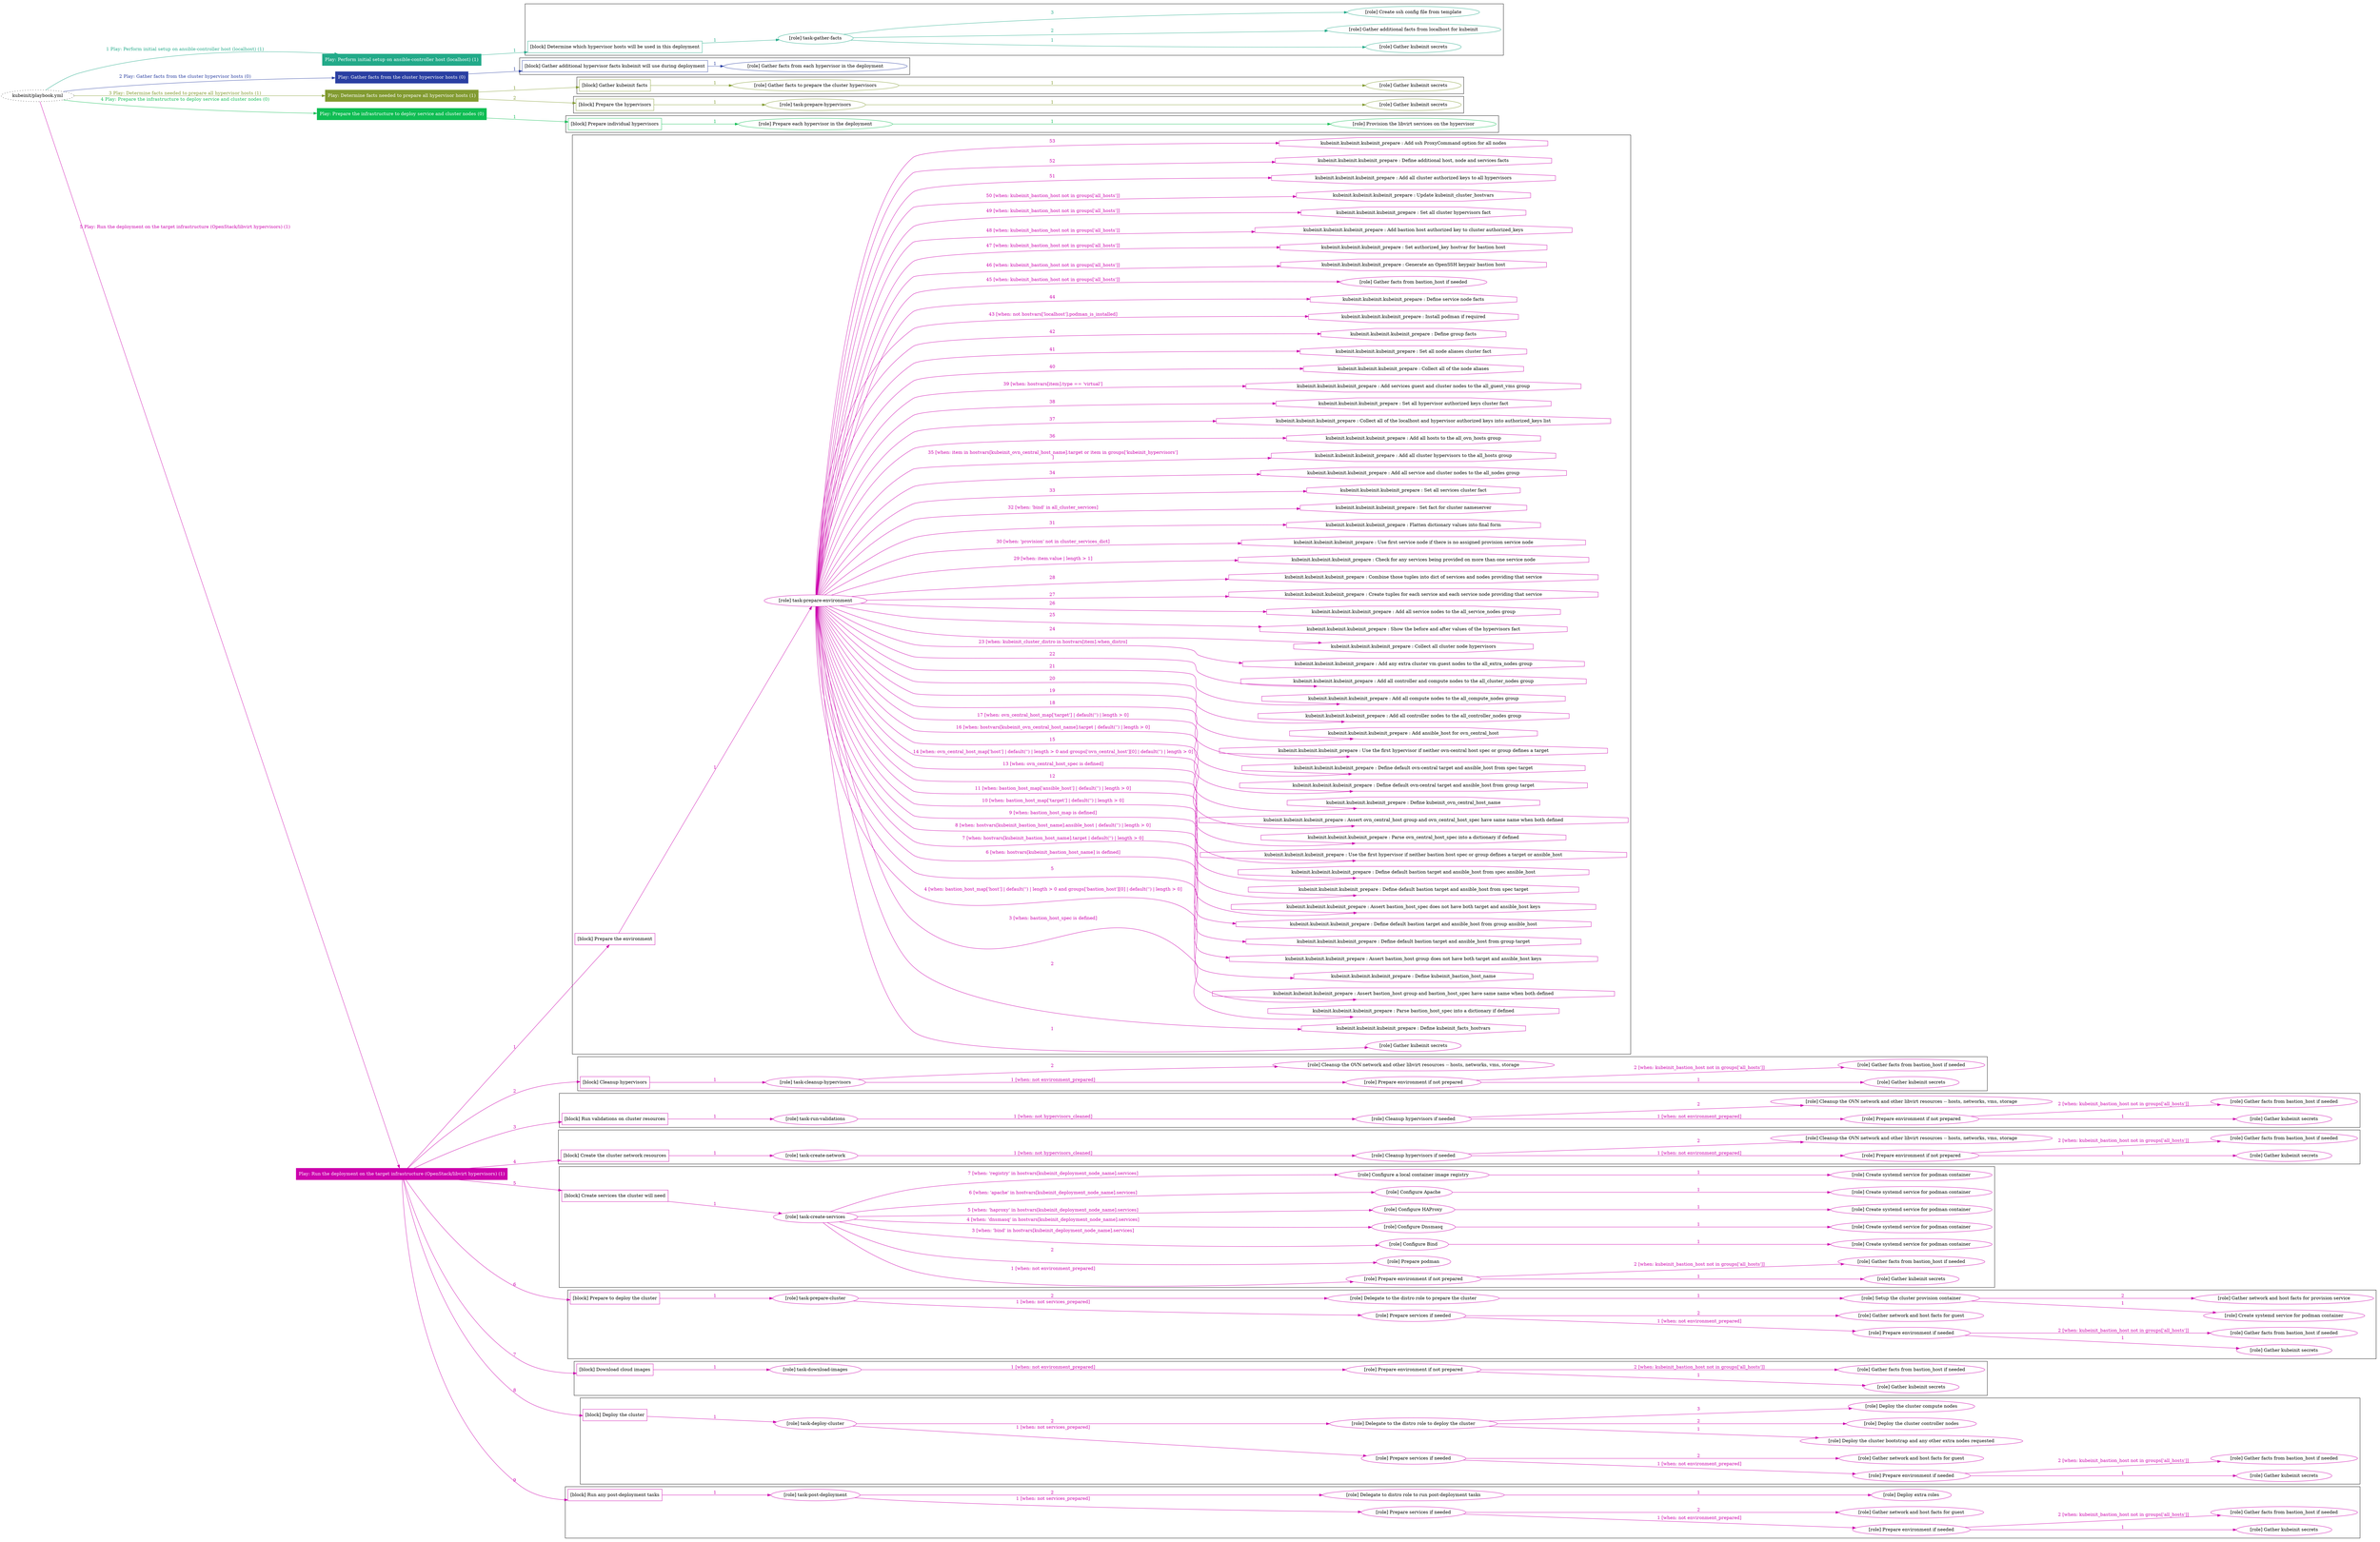 digraph {
	graph [concentrate=true ordering=in rankdir=LR ratio=fill]
	edge [esep=5 sep=10]
	"kubeinit/playbook.yml" [URL="/home/runner/work/kubeinit/kubeinit/kubeinit/playbook.yml" id=playbook_320580a8 style=dotted]
	"kubeinit/playbook.yml" -> play_56929a9e [label="1 Play: Perform initial setup on ansible-controller host (localhost) (1)" color="#22aa89" fontcolor="#22aa89" id=edge_play_56929a9e labeltooltip="1 Play: Perform initial setup on ansible-controller host (localhost) (1)" tooltip="1 Play: Perform initial setup on ansible-controller host (localhost) (1)"]
	subgraph "Play: Perform initial setup on ansible-controller host (localhost) (1)" {
		play_56929a9e [label="Play: Perform initial setup on ansible-controller host (localhost) (1)" URL="/home/runner/work/kubeinit/kubeinit/kubeinit/playbook.yml" color="#22aa89" fontcolor="#ffffff" id=play_56929a9e shape=box style=filled tooltip=localhost]
		play_56929a9e -> block_b4947e01 [label=1 color="#22aa89" fontcolor="#22aa89" id=edge_block_b4947e01 labeltooltip=1 tooltip=1]
		subgraph cluster_block_b4947e01 {
			block_b4947e01 [label="[block] Determine which hypervisor hosts will be used in this deployment" URL="/home/runner/work/kubeinit/kubeinit/kubeinit/playbook.yml" color="#22aa89" id=block_b4947e01 labeltooltip="Determine which hypervisor hosts will be used in this deployment" shape=box tooltip="Determine which hypervisor hosts will be used in this deployment"]
			block_b4947e01 -> role_995eea3c [label="1 " color="#22aa89" fontcolor="#22aa89" id=edge_role_995eea3c labeltooltip="1 " tooltip="1 "]
			subgraph "task-gather-facts" {
				role_995eea3c [label="[role] task-gather-facts" URL="/home/runner/work/kubeinit/kubeinit/kubeinit/playbook.yml" color="#22aa89" id=role_995eea3c tooltip="task-gather-facts"]
				role_995eea3c -> role_07f77da4 [label="1 " color="#22aa89" fontcolor="#22aa89" id=edge_role_07f77da4 labeltooltip="1 " tooltip="1 "]
				subgraph "Gather kubeinit secrets" {
					role_07f77da4 [label="[role] Gather kubeinit secrets" URL="/home/runner/.ansible/collections/ansible_collections/kubeinit/kubeinit/roles/kubeinit_prepare/tasks/build_hypervisors_group.yml" color="#22aa89" id=role_07f77da4 tooltip="Gather kubeinit secrets"]
				}
				role_995eea3c -> role_dd7f562e [label="2 " color="#22aa89" fontcolor="#22aa89" id=edge_role_dd7f562e labeltooltip="2 " tooltip="2 "]
				subgraph "Gather additional facts from localhost for kubeinit" {
					role_dd7f562e [label="[role] Gather additional facts from localhost for kubeinit" URL="/home/runner/.ansible/collections/ansible_collections/kubeinit/kubeinit/roles/kubeinit_prepare/tasks/build_hypervisors_group.yml" color="#22aa89" id=role_dd7f562e tooltip="Gather additional facts from localhost for kubeinit"]
				}
				role_995eea3c -> role_060ab176 [label="3 " color="#22aa89" fontcolor="#22aa89" id=edge_role_060ab176 labeltooltip="3 " tooltip="3 "]
				subgraph "Create ssh config file from template" {
					role_060ab176 [label="[role] Create ssh config file from template" URL="/home/runner/.ansible/collections/ansible_collections/kubeinit/kubeinit/roles/kubeinit_prepare/tasks/build_hypervisors_group.yml" color="#22aa89" id=role_060ab176 tooltip="Create ssh config file from template"]
				}
			}
		}
	}
	"kubeinit/playbook.yml" -> play_01e914ed [label="2 Play: Gather facts from the cluster hypervisor hosts (0)" color="#2a3fa2" fontcolor="#2a3fa2" id=edge_play_01e914ed labeltooltip="2 Play: Gather facts from the cluster hypervisor hosts (0)" tooltip="2 Play: Gather facts from the cluster hypervisor hosts (0)"]
	subgraph "Play: Gather facts from the cluster hypervisor hosts (0)" {
		play_01e914ed [label="Play: Gather facts from the cluster hypervisor hosts (0)" URL="/home/runner/work/kubeinit/kubeinit/kubeinit/playbook.yml" color="#2a3fa2" fontcolor="#ffffff" id=play_01e914ed shape=box style=filled tooltip="Play: Gather facts from the cluster hypervisor hosts (0)"]
		play_01e914ed -> block_fd28e9ec [label=1 color="#2a3fa2" fontcolor="#2a3fa2" id=edge_block_fd28e9ec labeltooltip=1 tooltip=1]
		subgraph cluster_block_fd28e9ec {
			block_fd28e9ec [label="[block] Gather additional hypervisor facts kubeinit will use during deployment" URL="/home/runner/work/kubeinit/kubeinit/kubeinit/playbook.yml" color="#2a3fa2" id=block_fd28e9ec labeltooltip="Gather additional hypervisor facts kubeinit will use during deployment" shape=box tooltip="Gather additional hypervisor facts kubeinit will use during deployment"]
			block_fd28e9ec -> role_55ee42d6 [label="1 " color="#2a3fa2" fontcolor="#2a3fa2" id=edge_role_55ee42d6 labeltooltip="1 " tooltip="1 "]
			subgraph "Gather facts from each hypervisor in the deployment" {
				role_55ee42d6 [label="[role] Gather facts from each hypervisor in the deployment" URL="/home/runner/work/kubeinit/kubeinit/kubeinit/playbook.yml" color="#2a3fa2" id=role_55ee42d6 tooltip="Gather facts from each hypervisor in the deployment"]
			}
		}
	}
	"kubeinit/playbook.yml" -> play_a5ab15a6 [label="3 Play: Determine facts needed to prepare all hypervisor hosts (1)" color="#829b31" fontcolor="#829b31" id=edge_play_a5ab15a6 labeltooltip="3 Play: Determine facts needed to prepare all hypervisor hosts (1)" tooltip="3 Play: Determine facts needed to prepare all hypervisor hosts (1)"]
	subgraph "Play: Determine facts needed to prepare all hypervisor hosts (1)" {
		play_a5ab15a6 [label="Play: Determine facts needed to prepare all hypervisor hosts (1)" URL="/home/runner/work/kubeinit/kubeinit/kubeinit/playbook.yml" color="#829b31" fontcolor="#ffffff" id=play_a5ab15a6 shape=box style=filled tooltip=localhost]
		play_a5ab15a6 -> block_4c6e2322 [label=1 color="#829b31" fontcolor="#829b31" id=edge_block_4c6e2322 labeltooltip=1 tooltip=1]
		subgraph cluster_block_4c6e2322 {
			block_4c6e2322 [label="[block] Gather kubeinit facts" URL="/home/runner/work/kubeinit/kubeinit/kubeinit/playbook.yml" color="#829b31" id=block_4c6e2322 labeltooltip="Gather kubeinit facts" shape=box tooltip="Gather kubeinit facts"]
			block_4c6e2322 -> role_543ea075 [label="1 " color="#829b31" fontcolor="#829b31" id=edge_role_543ea075 labeltooltip="1 " tooltip="1 "]
			subgraph "Gather facts to prepare the cluster hypervisors" {
				role_543ea075 [label="[role] Gather facts to prepare the cluster hypervisors" URL="/home/runner/work/kubeinit/kubeinit/kubeinit/playbook.yml" color="#829b31" id=role_543ea075 tooltip="Gather facts to prepare the cluster hypervisors"]
				role_543ea075 -> role_04be1be0 [label="1 " color="#829b31" fontcolor="#829b31" id=edge_role_04be1be0 labeltooltip="1 " tooltip="1 "]
				subgraph "Gather kubeinit secrets" {
					role_04be1be0 [label="[role] Gather kubeinit secrets" URL="/home/runner/.ansible/collections/ansible_collections/kubeinit/kubeinit/roles/kubeinit_prepare/tasks/gather_kubeinit_facts.yml" color="#829b31" id=role_04be1be0 tooltip="Gather kubeinit secrets"]
				}
			}
		}
		play_a5ab15a6 -> block_75bdb48e [label=2 color="#829b31" fontcolor="#829b31" id=edge_block_75bdb48e labeltooltip=2 tooltip=2]
		subgraph cluster_block_75bdb48e {
			block_75bdb48e [label="[block] Prepare the hypervisors" URL="/home/runner/work/kubeinit/kubeinit/kubeinit/playbook.yml" color="#829b31" id=block_75bdb48e labeltooltip="Prepare the hypervisors" shape=box tooltip="Prepare the hypervisors"]
			block_75bdb48e -> role_7d1bfee4 [label="1 " color="#829b31" fontcolor="#829b31" id=edge_role_7d1bfee4 labeltooltip="1 " tooltip="1 "]
			subgraph "task-prepare-hypervisors" {
				role_7d1bfee4 [label="[role] task-prepare-hypervisors" URL="/home/runner/work/kubeinit/kubeinit/kubeinit/playbook.yml" color="#829b31" id=role_7d1bfee4 tooltip="task-prepare-hypervisors"]
				role_7d1bfee4 -> role_f1aeda1c [label="1 " color="#829b31" fontcolor="#829b31" id=edge_role_f1aeda1c labeltooltip="1 " tooltip="1 "]
				subgraph "Gather kubeinit secrets" {
					role_f1aeda1c [label="[role] Gather kubeinit secrets" URL="/home/runner/.ansible/collections/ansible_collections/kubeinit/kubeinit/roles/kubeinit_prepare/tasks/gather_kubeinit_facts.yml" color="#829b31" id=role_f1aeda1c tooltip="Gather kubeinit secrets"]
				}
			}
		}
	}
	"kubeinit/playbook.yml" -> play_e299f52d [label="4 Play: Prepare the infrastructure to deploy service and cluster nodes (0)" color="#0fbd53" fontcolor="#0fbd53" id=edge_play_e299f52d labeltooltip="4 Play: Prepare the infrastructure to deploy service and cluster nodes (0)" tooltip="4 Play: Prepare the infrastructure to deploy service and cluster nodes (0)"]
	subgraph "Play: Prepare the infrastructure to deploy service and cluster nodes (0)" {
		play_e299f52d [label="Play: Prepare the infrastructure to deploy service and cluster nodes (0)" URL="/home/runner/work/kubeinit/kubeinit/kubeinit/playbook.yml" color="#0fbd53" fontcolor="#ffffff" id=play_e299f52d shape=box style=filled tooltip="Play: Prepare the infrastructure to deploy service and cluster nodes (0)"]
		play_e299f52d -> block_dfb12e61 [label=1 color="#0fbd53" fontcolor="#0fbd53" id=edge_block_dfb12e61 labeltooltip=1 tooltip=1]
		subgraph cluster_block_dfb12e61 {
			block_dfb12e61 [label="[block] Prepare individual hypervisors" URL="/home/runner/work/kubeinit/kubeinit/kubeinit/playbook.yml" color="#0fbd53" id=block_dfb12e61 labeltooltip="Prepare individual hypervisors" shape=box tooltip="Prepare individual hypervisors"]
			block_dfb12e61 -> role_861ab613 [label="1 " color="#0fbd53" fontcolor="#0fbd53" id=edge_role_861ab613 labeltooltip="1 " tooltip="1 "]
			subgraph "Prepare each hypervisor in the deployment" {
				role_861ab613 [label="[role] Prepare each hypervisor in the deployment" URL="/home/runner/work/kubeinit/kubeinit/kubeinit/playbook.yml" color="#0fbd53" id=role_861ab613 tooltip="Prepare each hypervisor in the deployment"]
				role_861ab613 -> role_50f750c9 [label="1 " color="#0fbd53" fontcolor="#0fbd53" id=edge_role_50f750c9 labeltooltip="1 " tooltip="1 "]
				subgraph "Provision the libvirt services on the hypervisor" {
					role_50f750c9 [label="[role] Provision the libvirt services on the hypervisor" URL="/home/runner/.ansible/collections/ansible_collections/kubeinit/kubeinit/roles/kubeinit_prepare/tasks/prepare_hypervisor.yml" color="#0fbd53" id=role_50f750c9 tooltip="Provision the libvirt services on the hypervisor"]
				}
			}
		}
	}
	"kubeinit/playbook.yml" -> play_149c5fe3 [label="5 Play: Run the deployment on the target infrastructure (OpenStack/libvirt hypervisors) (1)" color="#cc00ad" fontcolor="#cc00ad" id=edge_play_149c5fe3 labeltooltip="5 Play: Run the deployment on the target infrastructure (OpenStack/libvirt hypervisors) (1)" tooltip="5 Play: Run the deployment on the target infrastructure (OpenStack/libvirt hypervisors) (1)"]
	subgraph "Play: Run the deployment on the target infrastructure (OpenStack/libvirt hypervisors) (1)" {
		play_149c5fe3 [label="Play: Run the deployment on the target infrastructure (OpenStack/libvirt hypervisors) (1)" URL="/home/runner/work/kubeinit/kubeinit/kubeinit/playbook.yml" color="#cc00ad" fontcolor="#ffffff" id=play_149c5fe3 shape=box style=filled tooltip=localhost]
		play_149c5fe3 -> block_b1796069 [label=1 color="#cc00ad" fontcolor="#cc00ad" id=edge_block_b1796069 labeltooltip=1 tooltip=1]
		subgraph cluster_block_b1796069 {
			block_b1796069 [label="[block] Prepare the environment" URL="/home/runner/work/kubeinit/kubeinit/kubeinit/playbook.yml" color="#cc00ad" id=block_b1796069 labeltooltip="Prepare the environment" shape=box tooltip="Prepare the environment"]
			block_b1796069 -> role_4d041150 [label="1 " color="#cc00ad" fontcolor="#cc00ad" id=edge_role_4d041150 labeltooltip="1 " tooltip="1 "]
			subgraph "task-prepare-environment" {
				role_4d041150 [label="[role] task-prepare-environment" URL="/home/runner/work/kubeinit/kubeinit/kubeinit/playbook.yml" color="#cc00ad" id=role_4d041150 tooltip="task-prepare-environment"]
				role_4d041150 -> role_faf90dbb [label="1 " color="#cc00ad" fontcolor="#cc00ad" id=edge_role_faf90dbb labeltooltip="1 " tooltip="1 "]
				subgraph "Gather kubeinit secrets" {
					role_faf90dbb [label="[role] Gather kubeinit secrets" URL="/home/runner/.ansible/collections/ansible_collections/kubeinit/kubeinit/roles/kubeinit_prepare/tasks/gather_kubeinit_facts.yml" color="#cc00ad" id=role_faf90dbb tooltip="Gather kubeinit secrets"]
				}
				task_d4807d60 [label="kubeinit.kubeinit.kubeinit_prepare : Define kubeinit_facts_hostvars" URL="/home/runner/.ansible/collections/ansible_collections/kubeinit/kubeinit/roles/kubeinit_prepare/tasks/main.yml" color="#cc00ad" id=task_d4807d60 shape=octagon tooltip="kubeinit.kubeinit.kubeinit_prepare : Define kubeinit_facts_hostvars"]
				role_4d041150 -> task_d4807d60 [label="2 " color="#cc00ad" fontcolor="#cc00ad" id=edge_task_d4807d60 labeltooltip="2 " tooltip="2 "]
				task_cb75631b [label="kubeinit.kubeinit.kubeinit_prepare : Parse bastion_host_spec into a dictionary if defined" URL="/home/runner/.ansible/collections/ansible_collections/kubeinit/kubeinit/roles/kubeinit_prepare/tasks/main.yml" color="#cc00ad" id=task_cb75631b shape=octagon tooltip="kubeinit.kubeinit.kubeinit_prepare : Parse bastion_host_spec into a dictionary if defined"]
				role_4d041150 -> task_cb75631b [label="3 [when: bastion_host_spec is defined]" color="#cc00ad" fontcolor="#cc00ad" id=edge_task_cb75631b labeltooltip="3 [when: bastion_host_spec is defined]" tooltip="3 [when: bastion_host_spec is defined]"]
				task_518e13e0 [label="kubeinit.kubeinit.kubeinit_prepare : Assert bastion_host group and bastion_host_spec have same name when both defined" URL="/home/runner/.ansible/collections/ansible_collections/kubeinit/kubeinit/roles/kubeinit_prepare/tasks/main.yml" color="#cc00ad" id=task_518e13e0 shape=octagon tooltip="kubeinit.kubeinit.kubeinit_prepare : Assert bastion_host group and bastion_host_spec have same name when both defined"]
				role_4d041150 -> task_518e13e0 [label="4 [when: bastion_host_map['host'] | default('') | length > 0 and groups['bastion_host'][0] | default('') | length > 0]" color="#cc00ad" fontcolor="#cc00ad" id=edge_task_518e13e0 labeltooltip="4 [when: bastion_host_map['host'] | default('') | length > 0 and groups['bastion_host'][0] | default('') | length > 0]" tooltip="4 [when: bastion_host_map['host'] | default('') | length > 0 and groups['bastion_host'][0] | default('') | length > 0]"]
				task_05511755 [label="kubeinit.kubeinit.kubeinit_prepare : Define kubeinit_bastion_host_name" URL="/home/runner/.ansible/collections/ansible_collections/kubeinit/kubeinit/roles/kubeinit_prepare/tasks/main.yml" color="#cc00ad" id=task_05511755 shape=octagon tooltip="kubeinit.kubeinit.kubeinit_prepare : Define kubeinit_bastion_host_name"]
				role_4d041150 -> task_05511755 [label="5 " color="#cc00ad" fontcolor="#cc00ad" id=edge_task_05511755 labeltooltip="5 " tooltip="5 "]
				task_7eeb481a [label="kubeinit.kubeinit.kubeinit_prepare : Assert bastion_host group does not have both target and ansible_host keys" URL="/home/runner/.ansible/collections/ansible_collections/kubeinit/kubeinit/roles/kubeinit_prepare/tasks/main.yml" color="#cc00ad" id=task_7eeb481a shape=octagon tooltip="kubeinit.kubeinit.kubeinit_prepare : Assert bastion_host group does not have both target and ansible_host keys"]
				role_4d041150 -> task_7eeb481a [label="6 [when: hostvars[kubeinit_bastion_host_name] is defined]" color="#cc00ad" fontcolor="#cc00ad" id=edge_task_7eeb481a labeltooltip="6 [when: hostvars[kubeinit_bastion_host_name] is defined]" tooltip="6 [when: hostvars[kubeinit_bastion_host_name] is defined]"]
				task_176c93de [label="kubeinit.kubeinit.kubeinit_prepare : Define default bastion target and ansible_host from group target" URL="/home/runner/.ansible/collections/ansible_collections/kubeinit/kubeinit/roles/kubeinit_prepare/tasks/main.yml" color="#cc00ad" id=task_176c93de shape=octagon tooltip="kubeinit.kubeinit.kubeinit_prepare : Define default bastion target and ansible_host from group target"]
				role_4d041150 -> task_176c93de [label="7 [when: hostvars[kubeinit_bastion_host_name].target | default('') | length > 0]" color="#cc00ad" fontcolor="#cc00ad" id=edge_task_176c93de labeltooltip="7 [when: hostvars[kubeinit_bastion_host_name].target | default('') | length > 0]" tooltip="7 [when: hostvars[kubeinit_bastion_host_name].target | default('') | length > 0]"]
				task_b3a8193d [label="kubeinit.kubeinit.kubeinit_prepare : Define default bastion target and ansible_host from group ansible_host" URL="/home/runner/.ansible/collections/ansible_collections/kubeinit/kubeinit/roles/kubeinit_prepare/tasks/main.yml" color="#cc00ad" id=task_b3a8193d shape=octagon tooltip="kubeinit.kubeinit.kubeinit_prepare : Define default bastion target and ansible_host from group ansible_host"]
				role_4d041150 -> task_b3a8193d [label="8 [when: hostvars[kubeinit_bastion_host_name].ansible_host | default('') | length > 0]" color="#cc00ad" fontcolor="#cc00ad" id=edge_task_b3a8193d labeltooltip="8 [when: hostvars[kubeinit_bastion_host_name].ansible_host | default('') | length > 0]" tooltip="8 [when: hostvars[kubeinit_bastion_host_name].ansible_host | default('') | length > 0]"]
				task_307dd542 [label="kubeinit.kubeinit.kubeinit_prepare : Assert bastion_host_spec does not have both target and ansible_host keys" URL="/home/runner/.ansible/collections/ansible_collections/kubeinit/kubeinit/roles/kubeinit_prepare/tasks/main.yml" color="#cc00ad" id=task_307dd542 shape=octagon tooltip="kubeinit.kubeinit.kubeinit_prepare : Assert bastion_host_spec does not have both target and ansible_host keys"]
				role_4d041150 -> task_307dd542 [label="9 [when: bastion_host_map is defined]" color="#cc00ad" fontcolor="#cc00ad" id=edge_task_307dd542 labeltooltip="9 [when: bastion_host_map is defined]" tooltip="9 [when: bastion_host_map is defined]"]
				task_6e3f9314 [label="kubeinit.kubeinit.kubeinit_prepare : Define default bastion target and ansible_host from spec target" URL="/home/runner/.ansible/collections/ansible_collections/kubeinit/kubeinit/roles/kubeinit_prepare/tasks/main.yml" color="#cc00ad" id=task_6e3f9314 shape=octagon tooltip="kubeinit.kubeinit.kubeinit_prepare : Define default bastion target and ansible_host from spec target"]
				role_4d041150 -> task_6e3f9314 [label="10 [when: bastion_host_map['target'] | default('') | length > 0]" color="#cc00ad" fontcolor="#cc00ad" id=edge_task_6e3f9314 labeltooltip="10 [when: bastion_host_map['target'] | default('') | length > 0]" tooltip="10 [when: bastion_host_map['target'] | default('') | length > 0]"]
				task_8a2e16e2 [label="kubeinit.kubeinit.kubeinit_prepare : Define default bastion target and ansible_host from spec ansible_host" URL="/home/runner/.ansible/collections/ansible_collections/kubeinit/kubeinit/roles/kubeinit_prepare/tasks/main.yml" color="#cc00ad" id=task_8a2e16e2 shape=octagon tooltip="kubeinit.kubeinit.kubeinit_prepare : Define default bastion target and ansible_host from spec ansible_host"]
				role_4d041150 -> task_8a2e16e2 [label="11 [when: bastion_host_map['ansible_host'] | default('') | length > 0]" color="#cc00ad" fontcolor="#cc00ad" id=edge_task_8a2e16e2 labeltooltip="11 [when: bastion_host_map['ansible_host'] | default('') | length > 0]" tooltip="11 [when: bastion_host_map['ansible_host'] | default('') | length > 0]"]
				task_88ae7ce4 [label="kubeinit.kubeinit.kubeinit_prepare : Use the first hypervisor if neither bastion host spec or group defines a target or ansible_host" URL="/home/runner/.ansible/collections/ansible_collections/kubeinit/kubeinit/roles/kubeinit_prepare/tasks/main.yml" color="#cc00ad" id=task_88ae7ce4 shape=octagon tooltip="kubeinit.kubeinit.kubeinit_prepare : Use the first hypervisor if neither bastion host spec or group defines a target or ansible_host"]
				role_4d041150 -> task_88ae7ce4 [label="12 " color="#cc00ad" fontcolor="#cc00ad" id=edge_task_88ae7ce4 labeltooltip="12 " tooltip="12 "]
				task_c547ec75 [label="kubeinit.kubeinit.kubeinit_prepare : Parse ovn_central_host_spec into a dictionary if defined" URL="/home/runner/.ansible/collections/ansible_collections/kubeinit/kubeinit/roles/kubeinit_prepare/tasks/main.yml" color="#cc00ad" id=task_c547ec75 shape=octagon tooltip="kubeinit.kubeinit.kubeinit_prepare : Parse ovn_central_host_spec into a dictionary if defined"]
				role_4d041150 -> task_c547ec75 [label="13 [when: ovn_central_host_spec is defined]" color="#cc00ad" fontcolor="#cc00ad" id=edge_task_c547ec75 labeltooltip="13 [when: ovn_central_host_spec is defined]" tooltip="13 [when: ovn_central_host_spec is defined]"]
				task_ddd2f990 [label="kubeinit.kubeinit.kubeinit_prepare : Assert ovn_central_host group and ovn_central_host_spec have same name when both defined" URL="/home/runner/.ansible/collections/ansible_collections/kubeinit/kubeinit/roles/kubeinit_prepare/tasks/main.yml" color="#cc00ad" id=task_ddd2f990 shape=octagon tooltip="kubeinit.kubeinit.kubeinit_prepare : Assert ovn_central_host group and ovn_central_host_spec have same name when both defined"]
				role_4d041150 -> task_ddd2f990 [label="14 [when: ovn_central_host_map['host'] | default('') | length > 0 and groups['ovn_central_host'][0] | default('') | length > 0]" color="#cc00ad" fontcolor="#cc00ad" id=edge_task_ddd2f990 labeltooltip="14 [when: ovn_central_host_map['host'] | default('') | length > 0 and groups['ovn_central_host'][0] | default('') | length > 0]" tooltip="14 [when: ovn_central_host_map['host'] | default('') | length > 0 and groups['ovn_central_host'][0] | default('') | length > 0]"]
				task_4bed57bd [label="kubeinit.kubeinit.kubeinit_prepare : Define kubeinit_ovn_central_host_name" URL="/home/runner/.ansible/collections/ansible_collections/kubeinit/kubeinit/roles/kubeinit_prepare/tasks/main.yml" color="#cc00ad" id=task_4bed57bd shape=octagon tooltip="kubeinit.kubeinit.kubeinit_prepare : Define kubeinit_ovn_central_host_name"]
				role_4d041150 -> task_4bed57bd [label="15 " color="#cc00ad" fontcolor="#cc00ad" id=edge_task_4bed57bd labeltooltip="15 " tooltip="15 "]
				task_0685e1a9 [label="kubeinit.kubeinit.kubeinit_prepare : Define default ovn-central target and ansible_host from group target" URL="/home/runner/.ansible/collections/ansible_collections/kubeinit/kubeinit/roles/kubeinit_prepare/tasks/main.yml" color="#cc00ad" id=task_0685e1a9 shape=octagon tooltip="kubeinit.kubeinit.kubeinit_prepare : Define default ovn-central target and ansible_host from group target"]
				role_4d041150 -> task_0685e1a9 [label="16 [when: hostvars[kubeinit_ovn_central_host_name].target | default('') | length > 0]" color="#cc00ad" fontcolor="#cc00ad" id=edge_task_0685e1a9 labeltooltip="16 [when: hostvars[kubeinit_ovn_central_host_name].target | default('') | length > 0]" tooltip="16 [when: hostvars[kubeinit_ovn_central_host_name].target | default('') | length > 0]"]
				task_fe8d791f [label="kubeinit.kubeinit.kubeinit_prepare : Define default ovn-central target and ansible_host from spec target" URL="/home/runner/.ansible/collections/ansible_collections/kubeinit/kubeinit/roles/kubeinit_prepare/tasks/main.yml" color="#cc00ad" id=task_fe8d791f shape=octagon tooltip="kubeinit.kubeinit.kubeinit_prepare : Define default ovn-central target and ansible_host from spec target"]
				role_4d041150 -> task_fe8d791f [label="17 [when: ovn_central_host_map['target'] | default('') | length > 0]" color="#cc00ad" fontcolor="#cc00ad" id=edge_task_fe8d791f labeltooltip="17 [when: ovn_central_host_map['target'] | default('') | length > 0]" tooltip="17 [when: ovn_central_host_map['target'] | default('') | length > 0]"]
				task_a5188c54 [label="kubeinit.kubeinit.kubeinit_prepare : Use the first hypervisor if neither ovn-central host spec or group defines a target" URL="/home/runner/.ansible/collections/ansible_collections/kubeinit/kubeinit/roles/kubeinit_prepare/tasks/main.yml" color="#cc00ad" id=task_a5188c54 shape=octagon tooltip="kubeinit.kubeinit.kubeinit_prepare : Use the first hypervisor if neither ovn-central host spec or group defines a target"]
				role_4d041150 -> task_a5188c54 [label="18 " color="#cc00ad" fontcolor="#cc00ad" id=edge_task_a5188c54 labeltooltip="18 " tooltip="18 "]
				task_5fc11f7c [label="kubeinit.kubeinit.kubeinit_prepare : Add ansible_host for ovn_central_host" URL="/home/runner/.ansible/collections/ansible_collections/kubeinit/kubeinit/roles/kubeinit_prepare/tasks/main.yml" color="#cc00ad" id=task_5fc11f7c shape=octagon tooltip="kubeinit.kubeinit.kubeinit_prepare : Add ansible_host for ovn_central_host"]
				role_4d041150 -> task_5fc11f7c [label="19 " color="#cc00ad" fontcolor="#cc00ad" id=edge_task_5fc11f7c labeltooltip="19 " tooltip="19 "]
				task_a25441bd [label="kubeinit.kubeinit.kubeinit_prepare : Add all controller nodes to the all_controller_nodes group" URL="/home/runner/.ansible/collections/ansible_collections/kubeinit/kubeinit/roles/kubeinit_prepare/tasks/prepare_groups.yml" color="#cc00ad" id=task_a25441bd shape=octagon tooltip="kubeinit.kubeinit.kubeinit_prepare : Add all controller nodes to the all_controller_nodes group"]
				role_4d041150 -> task_a25441bd [label="20 " color="#cc00ad" fontcolor="#cc00ad" id=edge_task_a25441bd labeltooltip="20 " tooltip="20 "]
				task_6b320b8d [label="kubeinit.kubeinit.kubeinit_prepare : Add all compute nodes to the all_compute_nodes group" URL="/home/runner/.ansible/collections/ansible_collections/kubeinit/kubeinit/roles/kubeinit_prepare/tasks/prepare_groups.yml" color="#cc00ad" id=task_6b320b8d shape=octagon tooltip="kubeinit.kubeinit.kubeinit_prepare : Add all compute nodes to the all_compute_nodes group"]
				role_4d041150 -> task_6b320b8d [label="21 " color="#cc00ad" fontcolor="#cc00ad" id=edge_task_6b320b8d labeltooltip="21 " tooltip="21 "]
				task_4dc868c6 [label="kubeinit.kubeinit.kubeinit_prepare : Add all controller and compute nodes to the all_cluster_nodes group" URL="/home/runner/.ansible/collections/ansible_collections/kubeinit/kubeinit/roles/kubeinit_prepare/tasks/prepare_groups.yml" color="#cc00ad" id=task_4dc868c6 shape=octagon tooltip="kubeinit.kubeinit.kubeinit_prepare : Add all controller and compute nodes to the all_cluster_nodes group"]
				role_4d041150 -> task_4dc868c6 [label="22 " color="#cc00ad" fontcolor="#cc00ad" id=edge_task_4dc868c6 labeltooltip="22 " tooltip="22 "]
				task_135d0c0c [label="kubeinit.kubeinit.kubeinit_prepare : Add any extra cluster vm guest nodes to the all_extra_nodes group" URL="/home/runner/.ansible/collections/ansible_collections/kubeinit/kubeinit/roles/kubeinit_prepare/tasks/prepare_groups.yml" color="#cc00ad" id=task_135d0c0c shape=octagon tooltip="kubeinit.kubeinit.kubeinit_prepare : Add any extra cluster vm guest nodes to the all_extra_nodes group"]
				role_4d041150 -> task_135d0c0c [label="23 [when: kubeinit_cluster_distro in hostvars[item].when_distro]" color="#cc00ad" fontcolor="#cc00ad" id=edge_task_135d0c0c labeltooltip="23 [when: kubeinit_cluster_distro in hostvars[item].when_distro]" tooltip="23 [when: kubeinit_cluster_distro in hostvars[item].when_distro]"]
				task_31902732 [label="kubeinit.kubeinit.kubeinit_prepare : Collect all cluster node hypervisors" URL="/home/runner/.ansible/collections/ansible_collections/kubeinit/kubeinit/roles/kubeinit_prepare/tasks/prepare_groups.yml" color="#cc00ad" id=task_31902732 shape=octagon tooltip="kubeinit.kubeinit.kubeinit_prepare : Collect all cluster node hypervisors"]
				role_4d041150 -> task_31902732 [label="24 " color="#cc00ad" fontcolor="#cc00ad" id=edge_task_31902732 labeltooltip="24 " tooltip="24 "]
				task_830aa356 [label="kubeinit.kubeinit.kubeinit_prepare : Show the before and after values of the hypervisors fact" URL="/home/runner/.ansible/collections/ansible_collections/kubeinit/kubeinit/roles/kubeinit_prepare/tasks/prepare_groups.yml" color="#cc00ad" id=task_830aa356 shape=octagon tooltip="kubeinit.kubeinit.kubeinit_prepare : Show the before and after values of the hypervisors fact"]
				role_4d041150 -> task_830aa356 [label="25 " color="#cc00ad" fontcolor="#cc00ad" id=edge_task_830aa356 labeltooltip="25 " tooltip="25 "]
				task_0e90f05a [label="kubeinit.kubeinit.kubeinit_prepare : Add all service nodes to the all_service_nodes group" URL="/home/runner/.ansible/collections/ansible_collections/kubeinit/kubeinit/roles/kubeinit_prepare/tasks/prepare_groups.yml" color="#cc00ad" id=task_0e90f05a shape=octagon tooltip="kubeinit.kubeinit.kubeinit_prepare : Add all service nodes to the all_service_nodes group"]
				role_4d041150 -> task_0e90f05a [label="26 " color="#cc00ad" fontcolor="#cc00ad" id=edge_task_0e90f05a labeltooltip="26 " tooltip="26 "]
				task_132b9c63 [label="kubeinit.kubeinit.kubeinit_prepare : Create tuples for each service and each service node providing that service" URL="/home/runner/.ansible/collections/ansible_collections/kubeinit/kubeinit/roles/kubeinit_prepare/tasks/prepare_groups.yml" color="#cc00ad" id=task_132b9c63 shape=octagon tooltip="kubeinit.kubeinit.kubeinit_prepare : Create tuples for each service and each service node providing that service"]
				role_4d041150 -> task_132b9c63 [label="27 " color="#cc00ad" fontcolor="#cc00ad" id=edge_task_132b9c63 labeltooltip="27 " tooltip="27 "]
				task_78cbdbe1 [label="kubeinit.kubeinit.kubeinit_prepare : Combine those tuples into dict of services and nodes providing that service" URL="/home/runner/.ansible/collections/ansible_collections/kubeinit/kubeinit/roles/kubeinit_prepare/tasks/prepare_groups.yml" color="#cc00ad" id=task_78cbdbe1 shape=octagon tooltip="kubeinit.kubeinit.kubeinit_prepare : Combine those tuples into dict of services and nodes providing that service"]
				role_4d041150 -> task_78cbdbe1 [label="28 " color="#cc00ad" fontcolor="#cc00ad" id=edge_task_78cbdbe1 labeltooltip="28 " tooltip="28 "]
				task_e9d1999d [label="kubeinit.kubeinit.kubeinit_prepare : Check for any services being provided on more than one service node" URL="/home/runner/.ansible/collections/ansible_collections/kubeinit/kubeinit/roles/kubeinit_prepare/tasks/prepare_groups.yml" color="#cc00ad" id=task_e9d1999d shape=octagon tooltip="kubeinit.kubeinit.kubeinit_prepare : Check for any services being provided on more than one service node"]
				role_4d041150 -> task_e9d1999d [label="29 [when: item.value | length > 1]" color="#cc00ad" fontcolor="#cc00ad" id=edge_task_e9d1999d labeltooltip="29 [when: item.value | length > 1]" tooltip="29 [when: item.value | length > 1]"]
				task_70f6edfb [label="kubeinit.kubeinit.kubeinit_prepare : Use first service node if there is no assigned provision service node" URL="/home/runner/.ansible/collections/ansible_collections/kubeinit/kubeinit/roles/kubeinit_prepare/tasks/prepare_groups.yml" color="#cc00ad" id=task_70f6edfb shape=octagon tooltip="kubeinit.kubeinit.kubeinit_prepare : Use first service node if there is no assigned provision service node"]
				role_4d041150 -> task_70f6edfb [label="30 [when: 'provision' not in cluster_services_dict]" color="#cc00ad" fontcolor="#cc00ad" id=edge_task_70f6edfb labeltooltip="30 [when: 'provision' not in cluster_services_dict]" tooltip="30 [when: 'provision' not in cluster_services_dict]"]
				task_7246dcd6 [label="kubeinit.kubeinit.kubeinit_prepare : Flatten dictionary values into final form" URL="/home/runner/.ansible/collections/ansible_collections/kubeinit/kubeinit/roles/kubeinit_prepare/tasks/prepare_groups.yml" color="#cc00ad" id=task_7246dcd6 shape=octagon tooltip="kubeinit.kubeinit.kubeinit_prepare : Flatten dictionary values into final form"]
				role_4d041150 -> task_7246dcd6 [label="31 " color="#cc00ad" fontcolor="#cc00ad" id=edge_task_7246dcd6 labeltooltip="31 " tooltip="31 "]
				task_1d99c6f5 [label="kubeinit.kubeinit.kubeinit_prepare : Set fact for cluster nameserver" URL="/home/runner/.ansible/collections/ansible_collections/kubeinit/kubeinit/roles/kubeinit_prepare/tasks/prepare_groups.yml" color="#cc00ad" id=task_1d99c6f5 shape=octagon tooltip="kubeinit.kubeinit.kubeinit_prepare : Set fact for cluster nameserver"]
				role_4d041150 -> task_1d99c6f5 [label="32 [when: 'bind' in all_cluster_services]" color="#cc00ad" fontcolor="#cc00ad" id=edge_task_1d99c6f5 labeltooltip="32 [when: 'bind' in all_cluster_services]" tooltip="32 [when: 'bind' in all_cluster_services]"]
				task_a139fd4e [label="kubeinit.kubeinit.kubeinit_prepare : Set all services cluster fact" URL="/home/runner/.ansible/collections/ansible_collections/kubeinit/kubeinit/roles/kubeinit_prepare/tasks/prepare_groups.yml" color="#cc00ad" id=task_a139fd4e shape=octagon tooltip="kubeinit.kubeinit.kubeinit_prepare : Set all services cluster fact"]
				role_4d041150 -> task_a139fd4e [label="33 " color="#cc00ad" fontcolor="#cc00ad" id=edge_task_a139fd4e labeltooltip="33 " tooltip="33 "]
				task_0bb2ad81 [label="kubeinit.kubeinit.kubeinit_prepare : Add all service and cluster nodes to the all_nodes group" URL="/home/runner/.ansible/collections/ansible_collections/kubeinit/kubeinit/roles/kubeinit_prepare/tasks/prepare_groups.yml" color="#cc00ad" id=task_0bb2ad81 shape=octagon tooltip="kubeinit.kubeinit.kubeinit_prepare : Add all service and cluster nodes to the all_nodes group"]
				role_4d041150 -> task_0bb2ad81 [label="34 " color="#cc00ad" fontcolor="#cc00ad" id=edge_task_0bb2ad81 labeltooltip="34 " tooltip="34 "]
				task_8f847eb3 [label="kubeinit.kubeinit.kubeinit_prepare : Add all cluster hypervisors to the all_hosts group" URL="/home/runner/.ansible/collections/ansible_collections/kubeinit/kubeinit/roles/kubeinit_prepare/tasks/prepare_groups.yml" color="#cc00ad" id=task_8f847eb3 shape=octagon tooltip="kubeinit.kubeinit.kubeinit_prepare : Add all cluster hypervisors to the all_hosts group"]
				role_4d041150 -> task_8f847eb3 [label="35 [when: item in hostvars[kubeinit_ovn_central_host_name].target or item in groups['kubeinit_hypervisors']
]" color="#cc00ad" fontcolor="#cc00ad" id=edge_task_8f847eb3 labeltooltip="35 [when: item in hostvars[kubeinit_ovn_central_host_name].target or item in groups['kubeinit_hypervisors']
]" tooltip="35 [when: item in hostvars[kubeinit_ovn_central_host_name].target or item in groups['kubeinit_hypervisors']
]"]
				task_6991afce [label="kubeinit.kubeinit.kubeinit_prepare : Add all hosts to the all_ovn_hosts group" URL="/home/runner/.ansible/collections/ansible_collections/kubeinit/kubeinit/roles/kubeinit_prepare/tasks/prepare_groups.yml" color="#cc00ad" id=task_6991afce shape=octagon tooltip="kubeinit.kubeinit.kubeinit_prepare : Add all hosts to the all_ovn_hosts group"]
				role_4d041150 -> task_6991afce [label="36 " color="#cc00ad" fontcolor="#cc00ad" id=edge_task_6991afce labeltooltip="36 " tooltip="36 "]
				task_0a9197a0 [label="kubeinit.kubeinit.kubeinit_prepare : Collect all of the localhost and hypervisor authorized keys into authorized_keys list" URL="/home/runner/.ansible/collections/ansible_collections/kubeinit/kubeinit/roles/kubeinit_prepare/tasks/prepare_groups.yml" color="#cc00ad" id=task_0a9197a0 shape=octagon tooltip="kubeinit.kubeinit.kubeinit_prepare : Collect all of the localhost and hypervisor authorized keys into authorized_keys list"]
				role_4d041150 -> task_0a9197a0 [label="37 " color="#cc00ad" fontcolor="#cc00ad" id=edge_task_0a9197a0 labeltooltip="37 " tooltip="37 "]
				task_e3ac8438 [label="kubeinit.kubeinit.kubeinit_prepare : Set all hypervisor authorized keys cluster fact" URL="/home/runner/.ansible/collections/ansible_collections/kubeinit/kubeinit/roles/kubeinit_prepare/tasks/prepare_groups.yml" color="#cc00ad" id=task_e3ac8438 shape=octagon tooltip="kubeinit.kubeinit.kubeinit_prepare : Set all hypervisor authorized keys cluster fact"]
				role_4d041150 -> task_e3ac8438 [label="38 " color="#cc00ad" fontcolor="#cc00ad" id=edge_task_e3ac8438 labeltooltip="38 " tooltip="38 "]
				task_5db33731 [label="kubeinit.kubeinit.kubeinit_prepare : Add services guest and cluster nodes to the all_guest_vms group" URL="/home/runner/.ansible/collections/ansible_collections/kubeinit/kubeinit/roles/kubeinit_prepare/tasks/prepare_groups.yml" color="#cc00ad" id=task_5db33731 shape=octagon tooltip="kubeinit.kubeinit.kubeinit_prepare : Add services guest and cluster nodes to the all_guest_vms group"]
				role_4d041150 -> task_5db33731 [label="39 [when: hostvars[item].type == 'virtual']" color="#cc00ad" fontcolor="#cc00ad" id=edge_task_5db33731 labeltooltip="39 [when: hostvars[item].type == 'virtual']" tooltip="39 [when: hostvars[item].type == 'virtual']"]
				task_d383a1bb [label="kubeinit.kubeinit.kubeinit_prepare : Collect all of the node aliases" URL="/home/runner/.ansible/collections/ansible_collections/kubeinit/kubeinit/roles/kubeinit_prepare/tasks/prepare_groups.yml" color="#cc00ad" id=task_d383a1bb shape=octagon tooltip="kubeinit.kubeinit.kubeinit_prepare : Collect all of the node aliases"]
				role_4d041150 -> task_d383a1bb [label="40 " color="#cc00ad" fontcolor="#cc00ad" id=edge_task_d383a1bb labeltooltip="40 " tooltip="40 "]
				task_c946cab8 [label="kubeinit.kubeinit.kubeinit_prepare : Set all node aliases cluster fact" URL="/home/runner/.ansible/collections/ansible_collections/kubeinit/kubeinit/roles/kubeinit_prepare/tasks/prepare_groups.yml" color="#cc00ad" id=task_c946cab8 shape=octagon tooltip="kubeinit.kubeinit.kubeinit_prepare : Set all node aliases cluster fact"]
				role_4d041150 -> task_c946cab8 [label="41 " color="#cc00ad" fontcolor="#cc00ad" id=edge_task_c946cab8 labeltooltip="41 " tooltip="41 "]
				task_64585377 [label="kubeinit.kubeinit.kubeinit_prepare : Define group facts" URL="/home/runner/.ansible/collections/ansible_collections/kubeinit/kubeinit/roles/kubeinit_prepare/tasks/main.yml" color="#cc00ad" id=task_64585377 shape=octagon tooltip="kubeinit.kubeinit.kubeinit_prepare : Define group facts"]
				role_4d041150 -> task_64585377 [label="42 " color="#cc00ad" fontcolor="#cc00ad" id=edge_task_64585377 labeltooltip="42 " tooltip="42 "]
				task_d0fc219c [label="kubeinit.kubeinit.kubeinit_prepare : Install podman if required" URL="/home/runner/.ansible/collections/ansible_collections/kubeinit/kubeinit/roles/kubeinit_prepare/tasks/main.yml" color="#cc00ad" id=task_d0fc219c shape=octagon tooltip="kubeinit.kubeinit.kubeinit_prepare : Install podman if required"]
				role_4d041150 -> task_d0fc219c [label="43 [when: not hostvars['localhost'].podman_is_installed]" color="#cc00ad" fontcolor="#cc00ad" id=edge_task_d0fc219c labeltooltip="43 [when: not hostvars['localhost'].podman_is_installed]" tooltip="43 [when: not hostvars['localhost'].podman_is_installed]"]
				task_de78a57d [label="kubeinit.kubeinit.kubeinit_prepare : Define service node facts" URL="/home/runner/.ansible/collections/ansible_collections/kubeinit/kubeinit/roles/kubeinit_prepare/tasks/main.yml" color="#cc00ad" id=task_de78a57d shape=octagon tooltip="kubeinit.kubeinit.kubeinit_prepare : Define service node facts"]
				role_4d041150 -> task_de78a57d [label="44 " color="#cc00ad" fontcolor="#cc00ad" id=edge_task_de78a57d labeltooltip="44 " tooltip="44 "]
				role_4d041150 -> role_1d47e9fe [label="45 [when: kubeinit_bastion_host not in groups['all_hosts']]" color="#cc00ad" fontcolor="#cc00ad" id=edge_role_1d47e9fe labeltooltip="45 [when: kubeinit_bastion_host not in groups['all_hosts']]" tooltip="45 [when: kubeinit_bastion_host not in groups['all_hosts']]"]
				subgraph "Gather facts from bastion_host if needed" {
					role_1d47e9fe [label="[role] Gather facts from bastion_host if needed" URL="/home/runner/.ansible/collections/ansible_collections/kubeinit/kubeinit/roles/kubeinit_prepare/tasks/main.yml" color="#cc00ad" id=role_1d47e9fe tooltip="Gather facts from bastion_host if needed"]
				}
				task_eeec98a4 [label="kubeinit.kubeinit.kubeinit_prepare : Generate an OpenSSH keypair bastion host" URL="/home/runner/.ansible/collections/ansible_collections/kubeinit/kubeinit/roles/kubeinit_prepare/tasks/main.yml" color="#cc00ad" id=task_eeec98a4 shape=octagon tooltip="kubeinit.kubeinit.kubeinit_prepare : Generate an OpenSSH keypair bastion host"]
				role_4d041150 -> task_eeec98a4 [label="46 [when: kubeinit_bastion_host not in groups['all_hosts']]" color="#cc00ad" fontcolor="#cc00ad" id=edge_task_eeec98a4 labeltooltip="46 [when: kubeinit_bastion_host not in groups['all_hosts']]" tooltip="46 [when: kubeinit_bastion_host not in groups['all_hosts']]"]
				task_bb8d67bd [label="kubeinit.kubeinit.kubeinit_prepare : Set authorized_key hostvar for bastion host" URL="/home/runner/.ansible/collections/ansible_collections/kubeinit/kubeinit/roles/kubeinit_prepare/tasks/main.yml" color="#cc00ad" id=task_bb8d67bd shape=octagon tooltip="kubeinit.kubeinit.kubeinit_prepare : Set authorized_key hostvar for bastion host"]
				role_4d041150 -> task_bb8d67bd [label="47 [when: kubeinit_bastion_host not in groups['all_hosts']]" color="#cc00ad" fontcolor="#cc00ad" id=edge_task_bb8d67bd labeltooltip="47 [when: kubeinit_bastion_host not in groups['all_hosts']]" tooltip="47 [when: kubeinit_bastion_host not in groups['all_hosts']]"]
				task_2cfd8120 [label="kubeinit.kubeinit.kubeinit_prepare : Add bastion host authorized key to cluster authorized_keys" URL="/home/runner/.ansible/collections/ansible_collections/kubeinit/kubeinit/roles/kubeinit_prepare/tasks/main.yml" color="#cc00ad" id=task_2cfd8120 shape=octagon tooltip="kubeinit.kubeinit.kubeinit_prepare : Add bastion host authorized key to cluster authorized_keys"]
				role_4d041150 -> task_2cfd8120 [label="48 [when: kubeinit_bastion_host not in groups['all_hosts']]" color="#cc00ad" fontcolor="#cc00ad" id=edge_task_2cfd8120 labeltooltip="48 [when: kubeinit_bastion_host not in groups['all_hosts']]" tooltip="48 [when: kubeinit_bastion_host not in groups['all_hosts']]"]
				task_f19ba631 [label="kubeinit.kubeinit.kubeinit_prepare : Set all cluster hypervisors fact" URL="/home/runner/.ansible/collections/ansible_collections/kubeinit/kubeinit/roles/kubeinit_prepare/tasks/main.yml" color="#cc00ad" id=task_f19ba631 shape=octagon tooltip="kubeinit.kubeinit.kubeinit_prepare : Set all cluster hypervisors fact"]
				role_4d041150 -> task_f19ba631 [label="49 [when: kubeinit_bastion_host not in groups['all_hosts']]" color="#cc00ad" fontcolor="#cc00ad" id=edge_task_f19ba631 labeltooltip="49 [when: kubeinit_bastion_host not in groups['all_hosts']]" tooltip="49 [when: kubeinit_bastion_host not in groups['all_hosts']]"]
				task_5ee0f46f [label="kubeinit.kubeinit.kubeinit_prepare : Update kubeinit_cluster_hostvars" URL="/home/runner/.ansible/collections/ansible_collections/kubeinit/kubeinit/roles/kubeinit_prepare/tasks/main.yml" color="#cc00ad" id=task_5ee0f46f shape=octagon tooltip="kubeinit.kubeinit.kubeinit_prepare : Update kubeinit_cluster_hostvars"]
				role_4d041150 -> task_5ee0f46f [label="50 [when: kubeinit_bastion_host not in groups['all_hosts']]" color="#cc00ad" fontcolor="#cc00ad" id=edge_task_5ee0f46f labeltooltip="50 [when: kubeinit_bastion_host not in groups['all_hosts']]" tooltip="50 [when: kubeinit_bastion_host not in groups['all_hosts']]"]
				task_c6cae766 [label="kubeinit.kubeinit.kubeinit_prepare : Add all cluster authorized keys to all hypervisors" URL="/home/runner/.ansible/collections/ansible_collections/kubeinit/kubeinit/roles/kubeinit_prepare/tasks/main.yml" color="#cc00ad" id=task_c6cae766 shape=octagon tooltip="kubeinit.kubeinit.kubeinit_prepare : Add all cluster authorized keys to all hypervisors"]
				role_4d041150 -> task_c6cae766 [label="51 " color="#cc00ad" fontcolor="#cc00ad" id=edge_task_c6cae766 labeltooltip="51 " tooltip="51 "]
				task_52d2ef4c [label="kubeinit.kubeinit.kubeinit_prepare : Define additional host, node and services facts" URL="/home/runner/.ansible/collections/ansible_collections/kubeinit/kubeinit/roles/kubeinit_prepare/tasks/main.yml" color="#cc00ad" id=task_52d2ef4c shape=octagon tooltip="kubeinit.kubeinit.kubeinit_prepare : Define additional host, node and services facts"]
				role_4d041150 -> task_52d2ef4c [label="52 " color="#cc00ad" fontcolor="#cc00ad" id=edge_task_52d2ef4c labeltooltip="52 " tooltip="52 "]
				task_debc07df [label="kubeinit.kubeinit.kubeinit_prepare : Add ssh ProxyCommand option for all nodes" URL="/home/runner/.ansible/collections/ansible_collections/kubeinit/kubeinit/roles/kubeinit_prepare/tasks/main.yml" color="#cc00ad" id=task_debc07df shape=octagon tooltip="kubeinit.kubeinit.kubeinit_prepare : Add ssh ProxyCommand option for all nodes"]
				role_4d041150 -> task_debc07df [label="53 " color="#cc00ad" fontcolor="#cc00ad" id=edge_task_debc07df labeltooltip="53 " tooltip="53 "]
			}
		}
		play_149c5fe3 -> block_0f4d4c1e [label=2 color="#cc00ad" fontcolor="#cc00ad" id=edge_block_0f4d4c1e labeltooltip=2 tooltip=2]
		subgraph cluster_block_0f4d4c1e {
			block_0f4d4c1e [label="[block] Cleanup hypervisors" URL="/home/runner/work/kubeinit/kubeinit/kubeinit/playbook.yml" color="#cc00ad" id=block_0f4d4c1e labeltooltip="Cleanup hypervisors" shape=box tooltip="Cleanup hypervisors"]
			block_0f4d4c1e -> role_c2536cbe [label="1 " color="#cc00ad" fontcolor="#cc00ad" id=edge_role_c2536cbe labeltooltip="1 " tooltip="1 "]
			subgraph "task-cleanup-hypervisors" {
				role_c2536cbe [label="[role] task-cleanup-hypervisors" URL="/home/runner/work/kubeinit/kubeinit/kubeinit/playbook.yml" color="#cc00ad" id=role_c2536cbe tooltip="task-cleanup-hypervisors"]
				role_c2536cbe -> role_31a6077c [label="1 [when: not environment_prepared]" color="#cc00ad" fontcolor="#cc00ad" id=edge_role_31a6077c labeltooltip="1 [when: not environment_prepared]" tooltip="1 [when: not environment_prepared]"]
				subgraph "Prepare environment if not prepared" {
					role_31a6077c [label="[role] Prepare environment if not prepared" URL="/home/runner/.ansible/collections/ansible_collections/kubeinit/kubeinit/roles/kubeinit_libvirt/tasks/cleanup_hypervisors.yml" color="#cc00ad" id=role_31a6077c tooltip="Prepare environment if not prepared"]
					role_31a6077c -> role_b80ffdcb [label="1 " color="#cc00ad" fontcolor="#cc00ad" id=edge_role_b80ffdcb labeltooltip="1 " tooltip="1 "]
					subgraph "Gather kubeinit secrets" {
						role_b80ffdcb [label="[role] Gather kubeinit secrets" URL="/home/runner/.ansible/collections/ansible_collections/kubeinit/kubeinit/roles/kubeinit_prepare/tasks/gather_kubeinit_facts.yml" color="#cc00ad" id=role_b80ffdcb tooltip="Gather kubeinit secrets"]
					}
					role_31a6077c -> role_dc5dad9e [label="2 [when: kubeinit_bastion_host not in groups['all_hosts']]" color="#cc00ad" fontcolor="#cc00ad" id=edge_role_dc5dad9e labeltooltip="2 [when: kubeinit_bastion_host not in groups['all_hosts']]" tooltip="2 [when: kubeinit_bastion_host not in groups['all_hosts']]"]
					subgraph "Gather facts from bastion_host if needed" {
						role_dc5dad9e [label="[role] Gather facts from bastion_host if needed" URL="/home/runner/.ansible/collections/ansible_collections/kubeinit/kubeinit/roles/kubeinit_prepare/tasks/main.yml" color="#cc00ad" id=role_dc5dad9e tooltip="Gather facts from bastion_host if needed"]
					}
				}
				role_c2536cbe -> role_b0011a03 [label="2 " color="#cc00ad" fontcolor="#cc00ad" id=edge_role_b0011a03 labeltooltip="2 " tooltip="2 "]
				subgraph "Cleanup the OVN network and other libvirt resources -- hosts, networks, vms, storage" {
					role_b0011a03 [label="[role] Cleanup the OVN network and other libvirt resources -- hosts, networks, vms, storage" URL="/home/runner/.ansible/collections/ansible_collections/kubeinit/kubeinit/roles/kubeinit_libvirt/tasks/cleanup_hypervisors.yml" color="#cc00ad" id=role_b0011a03 tooltip="Cleanup the OVN network and other libvirt resources -- hosts, networks, vms, storage"]
				}
			}
		}
		play_149c5fe3 -> block_599818ee [label=3 color="#cc00ad" fontcolor="#cc00ad" id=edge_block_599818ee labeltooltip=3 tooltip=3]
		subgraph cluster_block_599818ee {
			block_599818ee [label="[block] Run validations on cluster resources" URL="/home/runner/work/kubeinit/kubeinit/kubeinit/playbook.yml" color="#cc00ad" id=block_599818ee labeltooltip="Run validations on cluster resources" shape=box tooltip="Run validations on cluster resources"]
			block_599818ee -> role_272afd3c [label="1 " color="#cc00ad" fontcolor="#cc00ad" id=edge_role_272afd3c labeltooltip="1 " tooltip="1 "]
			subgraph "task-run-validations" {
				role_272afd3c [label="[role] task-run-validations" URL="/home/runner/work/kubeinit/kubeinit/kubeinit/playbook.yml" color="#cc00ad" id=role_272afd3c tooltip="task-run-validations"]
				role_272afd3c -> role_887a2ed8 [label="1 [when: not hypervisors_cleaned]" color="#cc00ad" fontcolor="#cc00ad" id=edge_role_887a2ed8 labeltooltip="1 [when: not hypervisors_cleaned]" tooltip="1 [when: not hypervisors_cleaned]"]
				subgraph "Cleanup hypervisors if needed" {
					role_887a2ed8 [label="[role] Cleanup hypervisors if needed" URL="/home/runner/.ansible/collections/ansible_collections/kubeinit/kubeinit/roles/kubeinit_validations/tasks/main.yml" color="#cc00ad" id=role_887a2ed8 tooltip="Cleanup hypervisors if needed"]
					role_887a2ed8 -> role_96c71155 [label="1 [when: not environment_prepared]" color="#cc00ad" fontcolor="#cc00ad" id=edge_role_96c71155 labeltooltip="1 [when: not environment_prepared]" tooltip="1 [when: not environment_prepared]"]
					subgraph "Prepare environment if not prepared" {
						role_96c71155 [label="[role] Prepare environment if not prepared" URL="/home/runner/.ansible/collections/ansible_collections/kubeinit/kubeinit/roles/kubeinit_libvirt/tasks/cleanup_hypervisors.yml" color="#cc00ad" id=role_96c71155 tooltip="Prepare environment if not prepared"]
						role_96c71155 -> role_72eaa179 [label="1 " color="#cc00ad" fontcolor="#cc00ad" id=edge_role_72eaa179 labeltooltip="1 " tooltip="1 "]
						subgraph "Gather kubeinit secrets" {
							role_72eaa179 [label="[role] Gather kubeinit secrets" URL="/home/runner/.ansible/collections/ansible_collections/kubeinit/kubeinit/roles/kubeinit_prepare/tasks/gather_kubeinit_facts.yml" color="#cc00ad" id=role_72eaa179 tooltip="Gather kubeinit secrets"]
						}
						role_96c71155 -> role_e80c96b2 [label="2 [when: kubeinit_bastion_host not in groups['all_hosts']]" color="#cc00ad" fontcolor="#cc00ad" id=edge_role_e80c96b2 labeltooltip="2 [when: kubeinit_bastion_host not in groups['all_hosts']]" tooltip="2 [when: kubeinit_bastion_host not in groups['all_hosts']]"]
						subgraph "Gather facts from bastion_host if needed" {
							role_e80c96b2 [label="[role] Gather facts from bastion_host if needed" URL="/home/runner/.ansible/collections/ansible_collections/kubeinit/kubeinit/roles/kubeinit_prepare/tasks/main.yml" color="#cc00ad" id=role_e80c96b2 tooltip="Gather facts from bastion_host if needed"]
						}
					}
					role_887a2ed8 -> role_856b83c8 [label="2 " color="#cc00ad" fontcolor="#cc00ad" id=edge_role_856b83c8 labeltooltip="2 " tooltip="2 "]
					subgraph "Cleanup the OVN network and other libvirt resources -- hosts, networks, vms, storage" {
						role_856b83c8 [label="[role] Cleanup the OVN network and other libvirt resources -- hosts, networks, vms, storage" URL="/home/runner/.ansible/collections/ansible_collections/kubeinit/kubeinit/roles/kubeinit_libvirt/tasks/cleanup_hypervisors.yml" color="#cc00ad" id=role_856b83c8 tooltip="Cleanup the OVN network and other libvirt resources -- hosts, networks, vms, storage"]
					}
				}
			}
		}
		play_149c5fe3 -> block_cf0644d3 [label=4 color="#cc00ad" fontcolor="#cc00ad" id=edge_block_cf0644d3 labeltooltip=4 tooltip=4]
		subgraph cluster_block_cf0644d3 {
			block_cf0644d3 [label="[block] Create the cluster network resources" URL="/home/runner/work/kubeinit/kubeinit/kubeinit/playbook.yml" color="#cc00ad" id=block_cf0644d3 labeltooltip="Create the cluster network resources" shape=box tooltip="Create the cluster network resources"]
			block_cf0644d3 -> role_1b95e5e1 [label="1 " color="#cc00ad" fontcolor="#cc00ad" id=edge_role_1b95e5e1 labeltooltip="1 " tooltip="1 "]
			subgraph "task-create-network" {
				role_1b95e5e1 [label="[role] task-create-network" URL="/home/runner/work/kubeinit/kubeinit/kubeinit/playbook.yml" color="#cc00ad" id=role_1b95e5e1 tooltip="task-create-network"]
				role_1b95e5e1 -> role_3dc7ba7a [label="1 [when: not hypervisors_cleaned]" color="#cc00ad" fontcolor="#cc00ad" id=edge_role_3dc7ba7a labeltooltip="1 [when: not hypervisors_cleaned]" tooltip="1 [when: not hypervisors_cleaned]"]
				subgraph "Cleanup hypervisors if needed" {
					role_3dc7ba7a [label="[role] Cleanup hypervisors if needed" URL="/home/runner/.ansible/collections/ansible_collections/kubeinit/kubeinit/roles/kubeinit_libvirt/tasks/create_network.yml" color="#cc00ad" id=role_3dc7ba7a tooltip="Cleanup hypervisors if needed"]
					role_3dc7ba7a -> role_b969f3cc [label="1 [when: not environment_prepared]" color="#cc00ad" fontcolor="#cc00ad" id=edge_role_b969f3cc labeltooltip="1 [when: not environment_prepared]" tooltip="1 [when: not environment_prepared]"]
					subgraph "Prepare environment if not prepared" {
						role_b969f3cc [label="[role] Prepare environment if not prepared" URL="/home/runner/.ansible/collections/ansible_collections/kubeinit/kubeinit/roles/kubeinit_libvirt/tasks/cleanup_hypervisors.yml" color="#cc00ad" id=role_b969f3cc tooltip="Prepare environment if not prepared"]
						role_b969f3cc -> role_274e5a80 [label="1 " color="#cc00ad" fontcolor="#cc00ad" id=edge_role_274e5a80 labeltooltip="1 " tooltip="1 "]
						subgraph "Gather kubeinit secrets" {
							role_274e5a80 [label="[role] Gather kubeinit secrets" URL="/home/runner/.ansible/collections/ansible_collections/kubeinit/kubeinit/roles/kubeinit_prepare/tasks/gather_kubeinit_facts.yml" color="#cc00ad" id=role_274e5a80 tooltip="Gather kubeinit secrets"]
						}
						role_b969f3cc -> role_7c645767 [label="2 [when: kubeinit_bastion_host not in groups['all_hosts']]" color="#cc00ad" fontcolor="#cc00ad" id=edge_role_7c645767 labeltooltip="2 [when: kubeinit_bastion_host not in groups['all_hosts']]" tooltip="2 [when: kubeinit_bastion_host not in groups['all_hosts']]"]
						subgraph "Gather facts from bastion_host if needed" {
							role_7c645767 [label="[role] Gather facts from bastion_host if needed" URL="/home/runner/.ansible/collections/ansible_collections/kubeinit/kubeinit/roles/kubeinit_prepare/tasks/main.yml" color="#cc00ad" id=role_7c645767 tooltip="Gather facts from bastion_host if needed"]
						}
					}
					role_3dc7ba7a -> role_fd1c691f [label="2 " color="#cc00ad" fontcolor="#cc00ad" id=edge_role_fd1c691f labeltooltip="2 " tooltip="2 "]
					subgraph "Cleanup the OVN network and other libvirt resources -- hosts, networks, vms, storage" {
						role_fd1c691f [label="[role] Cleanup the OVN network and other libvirt resources -- hosts, networks, vms, storage" URL="/home/runner/.ansible/collections/ansible_collections/kubeinit/kubeinit/roles/kubeinit_libvirt/tasks/cleanup_hypervisors.yml" color="#cc00ad" id=role_fd1c691f tooltip="Cleanup the OVN network and other libvirt resources -- hosts, networks, vms, storage"]
					}
				}
			}
		}
		play_149c5fe3 -> block_9bf83d3c [label=5 color="#cc00ad" fontcolor="#cc00ad" id=edge_block_9bf83d3c labeltooltip=5 tooltip=5]
		subgraph cluster_block_9bf83d3c {
			block_9bf83d3c [label="[block] Create services the cluster will need" URL="/home/runner/work/kubeinit/kubeinit/kubeinit/playbook.yml" color="#cc00ad" id=block_9bf83d3c labeltooltip="Create services the cluster will need" shape=box tooltip="Create services the cluster will need"]
			block_9bf83d3c -> role_456c51ed [label="1 " color="#cc00ad" fontcolor="#cc00ad" id=edge_role_456c51ed labeltooltip="1 " tooltip="1 "]
			subgraph "task-create-services" {
				role_456c51ed [label="[role] task-create-services" URL="/home/runner/work/kubeinit/kubeinit/kubeinit/playbook.yml" color="#cc00ad" id=role_456c51ed tooltip="task-create-services"]
				role_456c51ed -> role_477ef3da [label="1 [when: not environment_prepared]" color="#cc00ad" fontcolor="#cc00ad" id=edge_role_477ef3da labeltooltip="1 [when: not environment_prepared]" tooltip="1 [when: not environment_prepared]"]
				subgraph "Prepare environment if not prepared" {
					role_477ef3da [label="[role] Prepare environment if not prepared" URL="/home/runner/.ansible/collections/ansible_collections/kubeinit/kubeinit/roles/kubeinit_services/tasks/main.yml" color="#cc00ad" id=role_477ef3da tooltip="Prepare environment if not prepared"]
					role_477ef3da -> role_2a11131d [label="1 " color="#cc00ad" fontcolor="#cc00ad" id=edge_role_2a11131d labeltooltip="1 " tooltip="1 "]
					subgraph "Gather kubeinit secrets" {
						role_2a11131d [label="[role] Gather kubeinit secrets" URL="/home/runner/.ansible/collections/ansible_collections/kubeinit/kubeinit/roles/kubeinit_prepare/tasks/gather_kubeinit_facts.yml" color="#cc00ad" id=role_2a11131d tooltip="Gather kubeinit secrets"]
					}
					role_477ef3da -> role_62b8fc0a [label="2 [when: kubeinit_bastion_host not in groups['all_hosts']]" color="#cc00ad" fontcolor="#cc00ad" id=edge_role_62b8fc0a labeltooltip="2 [when: kubeinit_bastion_host not in groups['all_hosts']]" tooltip="2 [when: kubeinit_bastion_host not in groups['all_hosts']]"]
					subgraph "Gather facts from bastion_host if needed" {
						role_62b8fc0a [label="[role] Gather facts from bastion_host if needed" URL="/home/runner/.ansible/collections/ansible_collections/kubeinit/kubeinit/roles/kubeinit_prepare/tasks/main.yml" color="#cc00ad" id=role_62b8fc0a tooltip="Gather facts from bastion_host if needed"]
					}
				}
				role_456c51ed -> role_d68b37d5 [label="2 " color="#cc00ad" fontcolor="#cc00ad" id=edge_role_d68b37d5 labeltooltip="2 " tooltip="2 "]
				subgraph "Prepare podman" {
					role_d68b37d5 [label="[role] Prepare podman" URL="/home/runner/.ansible/collections/ansible_collections/kubeinit/kubeinit/roles/kubeinit_services/tasks/00_create_service_pod.yml" color="#cc00ad" id=role_d68b37d5 tooltip="Prepare podman"]
				}
				role_456c51ed -> role_7c780e8b [label="3 [when: 'bind' in hostvars[kubeinit_deployment_node_name].services]" color="#cc00ad" fontcolor="#cc00ad" id=edge_role_7c780e8b labeltooltip="3 [when: 'bind' in hostvars[kubeinit_deployment_node_name].services]" tooltip="3 [when: 'bind' in hostvars[kubeinit_deployment_node_name].services]"]
				subgraph "Configure Bind" {
					role_7c780e8b [label="[role] Configure Bind" URL="/home/runner/.ansible/collections/ansible_collections/kubeinit/kubeinit/roles/kubeinit_services/tasks/start_services_containers.yml" color="#cc00ad" id=role_7c780e8b tooltip="Configure Bind"]
					role_7c780e8b -> role_3b8a362c [label="1 " color="#cc00ad" fontcolor="#cc00ad" id=edge_role_3b8a362c labeltooltip="1 " tooltip="1 "]
					subgraph "Create systemd service for podman container" {
						role_3b8a362c [label="[role] Create systemd service for podman container" URL="/home/runner/.ansible/collections/ansible_collections/kubeinit/kubeinit/roles/kubeinit_bind/tasks/main.yml" color="#cc00ad" id=role_3b8a362c tooltip="Create systemd service for podman container"]
					}
				}
				role_456c51ed -> role_3207be6e [label="4 [when: 'dnsmasq' in hostvars[kubeinit_deployment_node_name].services]" color="#cc00ad" fontcolor="#cc00ad" id=edge_role_3207be6e labeltooltip="4 [when: 'dnsmasq' in hostvars[kubeinit_deployment_node_name].services]" tooltip="4 [when: 'dnsmasq' in hostvars[kubeinit_deployment_node_name].services]"]
				subgraph "Configure Dnsmasq" {
					role_3207be6e [label="[role] Configure Dnsmasq" URL="/home/runner/.ansible/collections/ansible_collections/kubeinit/kubeinit/roles/kubeinit_services/tasks/start_services_containers.yml" color="#cc00ad" id=role_3207be6e tooltip="Configure Dnsmasq"]
					role_3207be6e -> role_a2a11a9f [label="1 " color="#cc00ad" fontcolor="#cc00ad" id=edge_role_a2a11a9f labeltooltip="1 " tooltip="1 "]
					subgraph "Create systemd service for podman container" {
						role_a2a11a9f [label="[role] Create systemd service for podman container" URL="/home/runner/.ansible/collections/ansible_collections/kubeinit/kubeinit/roles/kubeinit_dnsmasq/tasks/main.yml" color="#cc00ad" id=role_a2a11a9f tooltip="Create systemd service for podman container"]
					}
				}
				role_456c51ed -> role_c02f15ab [label="5 [when: 'haproxy' in hostvars[kubeinit_deployment_node_name].services]" color="#cc00ad" fontcolor="#cc00ad" id=edge_role_c02f15ab labeltooltip="5 [when: 'haproxy' in hostvars[kubeinit_deployment_node_name].services]" tooltip="5 [when: 'haproxy' in hostvars[kubeinit_deployment_node_name].services]"]
				subgraph "Configure HAProxy" {
					role_c02f15ab [label="[role] Configure HAProxy" URL="/home/runner/.ansible/collections/ansible_collections/kubeinit/kubeinit/roles/kubeinit_services/tasks/start_services_containers.yml" color="#cc00ad" id=role_c02f15ab tooltip="Configure HAProxy"]
					role_c02f15ab -> role_2c1a67b4 [label="1 " color="#cc00ad" fontcolor="#cc00ad" id=edge_role_2c1a67b4 labeltooltip="1 " tooltip="1 "]
					subgraph "Create systemd service for podman container" {
						role_2c1a67b4 [label="[role] Create systemd service for podman container" URL="/home/runner/.ansible/collections/ansible_collections/kubeinit/kubeinit/roles/kubeinit_haproxy/tasks/main.yml" color="#cc00ad" id=role_2c1a67b4 tooltip="Create systemd service for podman container"]
					}
				}
				role_456c51ed -> role_8e67c179 [label="6 [when: 'apache' in hostvars[kubeinit_deployment_node_name].services]" color="#cc00ad" fontcolor="#cc00ad" id=edge_role_8e67c179 labeltooltip="6 [when: 'apache' in hostvars[kubeinit_deployment_node_name].services]" tooltip="6 [when: 'apache' in hostvars[kubeinit_deployment_node_name].services]"]
				subgraph "Configure Apache" {
					role_8e67c179 [label="[role] Configure Apache" URL="/home/runner/.ansible/collections/ansible_collections/kubeinit/kubeinit/roles/kubeinit_services/tasks/start_services_containers.yml" color="#cc00ad" id=role_8e67c179 tooltip="Configure Apache"]
					role_8e67c179 -> role_cb3191fe [label="1 " color="#cc00ad" fontcolor="#cc00ad" id=edge_role_cb3191fe labeltooltip="1 " tooltip="1 "]
					subgraph "Create systemd service for podman container" {
						role_cb3191fe [label="[role] Create systemd service for podman container" URL="/home/runner/.ansible/collections/ansible_collections/kubeinit/kubeinit/roles/kubeinit_apache/tasks/main.yml" color="#cc00ad" id=role_cb3191fe tooltip="Create systemd service for podman container"]
					}
				}
				role_456c51ed -> role_2c90f385 [label="7 [when: 'registry' in hostvars[kubeinit_deployment_node_name].services]" color="#cc00ad" fontcolor="#cc00ad" id=edge_role_2c90f385 labeltooltip="7 [when: 'registry' in hostvars[kubeinit_deployment_node_name].services]" tooltip="7 [when: 'registry' in hostvars[kubeinit_deployment_node_name].services]"]
				subgraph "Configure a local container image registry" {
					role_2c90f385 [label="[role] Configure a local container image registry" URL="/home/runner/.ansible/collections/ansible_collections/kubeinit/kubeinit/roles/kubeinit_services/tasks/start_services_containers.yml" color="#cc00ad" id=role_2c90f385 tooltip="Configure a local container image registry"]
					role_2c90f385 -> role_b4ea9819 [label="1 " color="#cc00ad" fontcolor="#cc00ad" id=edge_role_b4ea9819 labeltooltip="1 " tooltip="1 "]
					subgraph "Create systemd service for podman container" {
						role_b4ea9819 [label="[role] Create systemd service for podman container" URL="/home/runner/.ansible/collections/ansible_collections/kubeinit/kubeinit/roles/kubeinit_registry/tasks/main.yml" color="#cc00ad" id=role_b4ea9819 tooltip="Create systemd service for podman container"]
					}
				}
			}
		}
		play_149c5fe3 -> block_c2598066 [label=6 color="#cc00ad" fontcolor="#cc00ad" id=edge_block_c2598066 labeltooltip=6 tooltip=6]
		subgraph cluster_block_c2598066 {
			block_c2598066 [label="[block] Prepare to deploy the cluster" URL="/home/runner/work/kubeinit/kubeinit/kubeinit/playbook.yml" color="#cc00ad" id=block_c2598066 labeltooltip="Prepare to deploy the cluster" shape=box tooltip="Prepare to deploy the cluster"]
			block_c2598066 -> role_5fb60ec2 [label="1 " color="#cc00ad" fontcolor="#cc00ad" id=edge_role_5fb60ec2 labeltooltip="1 " tooltip="1 "]
			subgraph "task-prepare-cluster" {
				role_5fb60ec2 [label="[role] task-prepare-cluster" URL="/home/runner/work/kubeinit/kubeinit/kubeinit/playbook.yml" color="#cc00ad" id=role_5fb60ec2 tooltip="task-prepare-cluster"]
				role_5fb60ec2 -> role_4a1f4898 [label="1 [when: not services_prepared]" color="#cc00ad" fontcolor="#cc00ad" id=edge_role_4a1f4898 labeltooltip="1 [when: not services_prepared]" tooltip="1 [when: not services_prepared]"]
				subgraph "Prepare services if needed" {
					role_4a1f4898 [label="[role] Prepare services if needed" URL="/home/runner/.ansible/collections/ansible_collections/kubeinit/kubeinit/roles/kubeinit_prepare/tasks/prepare_cluster.yml" color="#cc00ad" id=role_4a1f4898 tooltip="Prepare services if needed"]
					role_4a1f4898 -> role_10866e78 [label="1 [when: not environment_prepared]" color="#cc00ad" fontcolor="#cc00ad" id=edge_role_10866e78 labeltooltip="1 [when: not environment_prepared]" tooltip="1 [when: not environment_prepared]"]
					subgraph "Prepare environment if needed" {
						role_10866e78 [label="[role] Prepare environment if needed" URL="/home/runner/.ansible/collections/ansible_collections/kubeinit/kubeinit/roles/kubeinit_services/tasks/prepare_services.yml" color="#cc00ad" id=role_10866e78 tooltip="Prepare environment if needed"]
						role_10866e78 -> role_eb364e0a [label="1 " color="#cc00ad" fontcolor="#cc00ad" id=edge_role_eb364e0a labeltooltip="1 " tooltip="1 "]
						subgraph "Gather kubeinit secrets" {
							role_eb364e0a [label="[role] Gather kubeinit secrets" URL="/home/runner/.ansible/collections/ansible_collections/kubeinit/kubeinit/roles/kubeinit_prepare/tasks/gather_kubeinit_facts.yml" color="#cc00ad" id=role_eb364e0a tooltip="Gather kubeinit secrets"]
						}
						role_10866e78 -> role_306878c7 [label="2 [when: kubeinit_bastion_host not in groups['all_hosts']]" color="#cc00ad" fontcolor="#cc00ad" id=edge_role_306878c7 labeltooltip="2 [when: kubeinit_bastion_host not in groups['all_hosts']]" tooltip="2 [when: kubeinit_bastion_host not in groups['all_hosts']]"]
						subgraph "Gather facts from bastion_host if needed" {
							role_306878c7 [label="[role] Gather facts from bastion_host if needed" URL="/home/runner/.ansible/collections/ansible_collections/kubeinit/kubeinit/roles/kubeinit_prepare/tasks/main.yml" color="#cc00ad" id=role_306878c7 tooltip="Gather facts from bastion_host if needed"]
						}
					}
					role_4a1f4898 -> role_a8f2373e [label="2 " color="#cc00ad" fontcolor="#cc00ad" id=edge_role_a8f2373e labeltooltip="2 " tooltip="2 "]
					subgraph "Gather network and host facts for guest" {
						role_a8f2373e [label="[role] Gather network and host facts for guest" URL="/home/runner/.ansible/collections/ansible_collections/kubeinit/kubeinit/roles/kubeinit_services/tasks/prepare_services.yml" color="#cc00ad" id=role_a8f2373e tooltip="Gather network and host facts for guest"]
					}
				}
				role_5fb60ec2 -> role_1b4a1c25 [label="2 " color="#cc00ad" fontcolor="#cc00ad" id=edge_role_1b4a1c25 labeltooltip="2 " tooltip="2 "]
				subgraph "Delegate to the distro role to prepare the cluster" {
					role_1b4a1c25 [label="[role] Delegate to the distro role to prepare the cluster" URL="/home/runner/.ansible/collections/ansible_collections/kubeinit/kubeinit/roles/kubeinit_prepare/tasks/prepare_cluster.yml" color="#cc00ad" id=role_1b4a1c25 tooltip="Delegate to the distro role to prepare the cluster"]
					role_1b4a1c25 -> role_7e3bfc4b [label="1 " color="#cc00ad" fontcolor="#cc00ad" id=edge_role_7e3bfc4b labeltooltip="1 " tooltip="1 "]
					subgraph "Setup the cluster provision container" {
						role_7e3bfc4b [label="[role] Setup the cluster provision container" URL="/home/runner/.ansible/collections/ansible_collections/kubeinit/kubeinit/roles/kubeinit_openshift/tasks/prepare_cluster.yml" color="#cc00ad" id=role_7e3bfc4b tooltip="Setup the cluster provision container"]
						role_7e3bfc4b -> role_b42d1931 [label="1 " color="#cc00ad" fontcolor="#cc00ad" id=edge_role_b42d1931 labeltooltip="1 " tooltip="1 "]
						subgraph "Create systemd service for podman container" {
							role_b42d1931 [label="[role] Create systemd service for podman container" URL="/home/runner/.ansible/collections/ansible_collections/kubeinit/kubeinit/roles/kubeinit_services/tasks/create_provision_container.yml" color="#cc00ad" id=role_b42d1931 tooltip="Create systemd service for podman container"]
						}
						role_7e3bfc4b -> role_8c0ec132 [label="2 " color="#cc00ad" fontcolor="#cc00ad" id=edge_role_8c0ec132 labeltooltip="2 " tooltip="2 "]
						subgraph "Gather network and host facts for provision service" {
							role_8c0ec132 [label="[role] Gather network and host facts for provision service" URL="/home/runner/.ansible/collections/ansible_collections/kubeinit/kubeinit/roles/kubeinit_services/tasks/create_provision_container.yml" color="#cc00ad" id=role_8c0ec132 tooltip="Gather network and host facts for provision service"]
						}
					}
				}
			}
		}
		play_149c5fe3 -> block_83815c0c [label=7 color="#cc00ad" fontcolor="#cc00ad" id=edge_block_83815c0c labeltooltip=7 tooltip=7]
		subgraph cluster_block_83815c0c {
			block_83815c0c [label="[block] Download cloud images" URL="/home/runner/work/kubeinit/kubeinit/kubeinit/playbook.yml" color="#cc00ad" id=block_83815c0c labeltooltip="Download cloud images" shape=box tooltip="Download cloud images"]
			block_83815c0c -> role_6d7528c7 [label="1 " color="#cc00ad" fontcolor="#cc00ad" id=edge_role_6d7528c7 labeltooltip="1 " tooltip="1 "]
			subgraph "task-download-images" {
				role_6d7528c7 [label="[role] task-download-images" URL="/home/runner/work/kubeinit/kubeinit/kubeinit/playbook.yml" color="#cc00ad" id=role_6d7528c7 tooltip="task-download-images"]
				role_6d7528c7 -> role_47b6d042 [label="1 [when: not environment_prepared]" color="#cc00ad" fontcolor="#cc00ad" id=edge_role_47b6d042 labeltooltip="1 [when: not environment_prepared]" tooltip="1 [when: not environment_prepared]"]
				subgraph "Prepare environment if not prepared" {
					role_47b6d042 [label="[role] Prepare environment if not prepared" URL="/home/runner/.ansible/collections/ansible_collections/kubeinit/kubeinit/roles/kubeinit_libvirt/tasks/download_cloud_images.yml" color="#cc00ad" id=role_47b6d042 tooltip="Prepare environment if not prepared"]
					role_47b6d042 -> role_e6e2819b [label="1 " color="#cc00ad" fontcolor="#cc00ad" id=edge_role_e6e2819b labeltooltip="1 " tooltip="1 "]
					subgraph "Gather kubeinit secrets" {
						role_e6e2819b [label="[role] Gather kubeinit secrets" URL="/home/runner/.ansible/collections/ansible_collections/kubeinit/kubeinit/roles/kubeinit_prepare/tasks/gather_kubeinit_facts.yml" color="#cc00ad" id=role_e6e2819b tooltip="Gather kubeinit secrets"]
					}
					role_47b6d042 -> role_f9637ec0 [label="2 [when: kubeinit_bastion_host not in groups['all_hosts']]" color="#cc00ad" fontcolor="#cc00ad" id=edge_role_f9637ec0 labeltooltip="2 [when: kubeinit_bastion_host not in groups['all_hosts']]" tooltip="2 [when: kubeinit_bastion_host not in groups['all_hosts']]"]
					subgraph "Gather facts from bastion_host if needed" {
						role_f9637ec0 [label="[role] Gather facts from bastion_host if needed" URL="/home/runner/.ansible/collections/ansible_collections/kubeinit/kubeinit/roles/kubeinit_prepare/tasks/main.yml" color="#cc00ad" id=role_f9637ec0 tooltip="Gather facts from bastion_host if needed"]
					}
				}
			}
		}
		play_149c5fe3 -> block_eca070af [label=8 color="#cc00ad" fontcolor="#cc00ad" id=edge_block_eca070af labeltooltip=8 tooltip=8]
		subgraph cluster_block_eca070af {
			block_eca070af [label="[block] Deploy the cluster" URL="/home/runner/work/kubeinit/kubeinit/kubeinit/playbook.yml" color="#cc00ad" id=block_eca070af labeltooltip="Deploy the cluster" shape=box tooltip="Deploy the cluster"]
			block_eca070af -> role_0b524114 [label="1 " color="#cc00ad" fontcolor="#cc00ad" id=edge_role_0b524114 labeltooltip="1 " tooltip="1 "]
			subgraph "task-deploy-cluster" {
				role_0b524114 [label="[role] task-deploy-cluster" URL="/home/runner/work/kubeinit/kubeinit/kubeinit/playbook.yml" color="#cc00ad" id=role_0b524114 tooltip="task-deploy-cluster"]
				role_0b524114 -> role_845f485d [label="1 [when: not services_prepared]" color="#cc00ad" fontcolor="#cc00ad" id=edge_role_845f485d labeltooltip="1 [when: not services_prepared]" tooltip="1 [when: not services_prepared]"]
				subgraph "Prepare services if needed" {
					role_845f485d [label="[role] Prepare services if needed" URL="/home/runner/.ansible/collections/ansible_collections/kubeinit/kubeinit/roles/kubeinit_prepare/tasks/deploy_cluster.yml" color="#cc00ad" id=role_845f485d tooltip="Prepare services if needed"]
					role_845f485d -> role_0badd02e [label="1 [when: not environment_prepared]" color="#cc00ad" fontcolor="#cc00ad" id=edge_role_0badd02e labeltooltip="1 [when: not environment_prepared]" tooltip="1 [when: not environment_prepared]"]
					subgraph "Prepare environment if needed" {
						role_0badd02e [label="[role] Prepare environment if needed" URL="/home/runner/.ansible/collections/ansible_collections/kubeinit/kubeinit/roles/kubeinit_services/tasks/prepare_services.yml" color="#cc00ad" id=role_0badd02e tooltip="Prepare environment if needed"]
						role_0badd02e -> role_9c50f19b [label="1 " color="#cc00ad" fontcolor="#cc00ad" id=edge_role_9c50f19b labeltooltip="1 " tooltip="1 "]
						subgraph "Gather kubeinit secrets" {
							role_9c50f19b [label="[role] Gather kubeinit secrets" URL="/home/runner/.ansible/collections/ansible_collections/kubeinit/kubeinit/roles/kubeinit_prepare/tasks/gather_kubeinit_facts.yml" color="#cc00ad" id=role_9c50f19b tooltip="Gather kubeinit secrets"]
						}
						role_0badd02e -> role_9f9ef199 [label="2 [when: kubeinit_bastion_host not in groups['all_hosts']]" color="#cc00ad" fontcolor="#cc00ad" id=edge_role_9f9ef199 labeltooltip="2 [when: kubeinit_bastion_host not in groups['all_hosts']]" tooltip="2 [when: kubeinit_bastion_host not in groups['all_hosts']]"]
						subgraph "Gather facts from bastion_host if needed" {
							role_9f9ef199 [label="[role] Gather facts from bastion_host if needed" URL="/home/runner/.ansible/collections/ansible_collections/kubeinit/kubeinit/roles/kubeinit_prepare/tasks/main.yml" color="#cc00ad" id=role_9f9ef199 tooltip="Gather facts from bastion_host if needed"]
						}
					}
					role_845f485d -> role_c94a2804 [label="2 " color="#cc00ad" fontcolor="#cc00ad" id=edge_role_c94a2804 labeltooltip="2 " tooltip="2 "]
					subgraph "Gather network and host facts for guest" {
						role_c94a2804 [label="[role] Gather network and host facts for guest" URL="/home/runner/.ansible/collections/ansible_collections/kubeinit/kubeinit/roles/kubeinit_services/tasks/prepare_services.yml" color="#cc00ad" id=role_c94a2804 tooltip="Gather network and host facts for guest"]
					}
				}
				role_0b524114 -> role_b9b1eb4d [label="2 " color="#cc00ad" fontcolor="#cc00ad" id=edge_role_b9b1eb4d labeltooltip="2 " tooltip="2 "]
				subgraph "Delegate to the distro role to deploy the cluster" {
					role_b9b1eb4d [label="[role] Delegate to the distro role to deploy the cluster" URL="/home/runner/.ansible/collections/ansible_collections/kubeinit/kubeinit/roles/kubeinit_prepare/tasks/deploy_cluster.yml" color="#cc00ad" id=role_b9b1eb4d tooltip="Delegate to the distro role to deploy the cluster"]
					role_b9b1eb4d -> role_ad731712 [label="1 " color="#cc00ad" fontcolor="#cc00ad" id=edge_role_ad731712 labeltooltip="1 " tooltip="1 "]
					subgraph "Deploy the cluster bootstrap and any other extra nodes requested" {
						role_ad731712 [label="[role] Deploy the cluster bootstrap and any other extra nodes requested" URL="/home/runner/.ansible/collections/ansible_collections/kubeinit/kubeinit/roles/kubeinit_openshift/tasks/main.yml" color="#cc00ad" id=role_ad731712 tooltip="Deploy the cluster bootstrap and any other extra nodes requested"]
					}
					role_b9b1eb4d -> role_e3facd69 [label="2 " color="#cc00ad" fontcolor="#cc00ad" id=edge_role_e3facd69 labeltooltip="2 " tooltip="2 "]
					subgraph "Deploy the cluster controller nodes" {
						role_e3facd69 [label="[role] Deploy the cluster controller nodes" URL="/home/runner/.ansible/collections/ansible_collections/kubeinit/kubeinit/roles/kubeinit_openshift/tasks/main.yml" color="#cc00ad" id=role_e3facd69 tooltip="Deploy the cluster controller nodes"]
					}
					role_b9b1eb4d -> role_e8de86e2 [label="3 " color="#cc00ad" fontcolor="#cc00ad" id=edge_role_e8de86e2 labeltooltip="3 " tooltip="3 "]
					subgraph "Deploy the cluster compute nodes" {
						role_e8de86e2 [label="[role] Deploy the cluster compute nodes" URL="/home/runner/.ansible/collections/ansible_collections/kubeinit/kubeinit/roles/kubeinit_openshift/tasks/main.yml" color="#cc00ad" id=role_e8de86e2 tooltip="Deploy the cluster compute nodes"]
					}
				}
			}
		}
		play_149c5fe3 -> block_ab59b7fe [label=9 color="#cc00ad" fontcolor="#cc00ad" id=edge_block_ab59b7fe labeltooltip=9 tooltip=9]
		subgraph cluster_block_ab59b7fe {
			block_ab59b7fe [label="[block] Run any post-deployment tasks" URL="/home/runner/work/kubeinit/kubeinit/kubeinit/playbook.yml" color="#cc00ad" id=block_ab59b7fe labeltooltip="Run any post-deployment tasks" shape=box tooltip="Run any post-deployment tasks"]
			block_ab59b7fe -> role_b7ec82a6 [label="1 " color="#cc00ad" fontcolor="#cc00ad" id=edge_role_b7ec82a6 labeltooltip="1 " tooltip="1 "]
			subgraph "task-post-deployment" {
				role_b7ec82a6 [label="[role] task-post-deployment" URL="/home/runner/work/kubeinit/kubeinit/kubeinit/playbook.yml" color="#cc00ad" id=role_b7ec82a6 tooltip="task-post-deployment"]
				role_b7ec82a6 -> role_88464f51 [label="1 [when: not services_prepared]" color="#cc00ad" fontcolor="#cc00ad" id=edge_role_88464f51 labeltooltip="1 [when: not services_prepared]" tooltip="1 [when: not services_prepared]"]
				subgraph "Prepare services if needed" {
					role_88464f51 [label="[role] Prepare services if needed" URL="/home/runner/.ansible/collections/ansible_collections/kubeinit/kubeinit/roles/kubeinit_prepare/tasks/post_deployment.yml" color="#cc00ad" id=role_88464f51 tooltip="Prepare services if needed"]
					role_88464f51 -> role_55a5b356 [label="1 [when: not environment_prepared]" color="#cc00ad" fontcolor="#cc00ad" id=edge_role_55a5b356 labeltooltip="1 [when: not environment_prepared]" tooltip="1 [when: not environment_prepared]"]
					subgraph "Prepare environment if needed" {
						role_55a5b356 [label="[role] Prepare environment if needed" URL="/home/runner/.ansible/collections/ansible_collections/kubeinit/kubeinit/roles/kubeinit_services/tasks/prepare_services.yml" color="#cc00ad" id=role_55a5b356 tooltip="Prepare environment if needed"]
						role_55a5b356 -> role_fcc0c0a3 [label="1 " color="#cc00ad" fontcolor="#cc00ad" id=edge_role_fcc0c0a3 labeltooltip="1 " tooltip="1 "]
						subgraph "Gather kubeinit secrets" {
							role_fcc0c0a3 [label="[role] Gather kubeinit secrets" URL="/home/runner/.ansible/collections/ansible_collections/kubeinit/kubeinit/roles/kubeinit_prepare/tasks/gather_kubeinit_facts.yml" color="#cc00ad" id=role_fcc0c0a3 tooltip="Gather kubeinit secrets"]
						}
						role_55a5b356 -> role_27390d7e [label="2 [when: kubeinit_bastion_host not in groups['all_hosts']]" color="#cc00ad" fontcolor="#cc00ad" id=edge_role_27390d7e labeltooltip="2 [when: kubeinit_bastion_host not in groups['all_hosts']]" tooltip="2 [when: kubeinit_bastion_host not in groups['all_hosts']]"]
						subgraph "Gather facts from bastion_host if needed" {
							role_27390d7e [label="[role] Gather facts from bastion_host if needed" URL="/home/runner/.ansible/collections/ansible_collections/kubeinit/kubeinit/roles/kubeinit_prepare/tasks/main.yml" color="#cc00ad" id=role_27390d7e tooltip="Gather facts from bastion_host if needed"]
						}
					}
					role_88464f51 -> role_7d4fe030 [label="2 " color="#cc00ad" fontcolor="#cc00ad" id=edge_role_7d4fe030 labeltooltip="2 " tooltip="2 "]
					subgraph "Gather network and host facts for guest" {
						role_7d4fe030 [label="[role] Gather network and host facts for guest" URL="/home/runner/.ansible/collections/ansible_collections/kubeinit/kubeinit/roles/kubeinit_services/tasks/prepare_services.yml" color="#cc00ad" id=role_7d4fe030 tooltip="Gather network and host facts for guest"]
					}
				}
				role_b7ec82a6 -> role_e0edbb8b [label="2 " color="#cc00ad" fontcolor="#cc00ad" id=edge_role_e0edbb8b labeltooltip="2 " tooltip="2 "]
				subgraph "Delegate to distro role to run post-deployment tasks" {
					role_e0edbb8b [label="[role] Delegate to distro role to run post-deployment tasks" URL="/home/runner/.ansible/collections/ansible_collections/kubeinit/kubeinit/roles/kubeinit_prepare/tasks/post_deployment.yml" color="#cc00ad" id=role_e0edbb8b tooltip="Delegate to distro role to run post-deployment tasks"]
					role_e0edbb8b -> role_2863e874 [label="1 " color="#cc00ad" fontcolor="#cc00ad" id=edge_role_2863e874 labeltooltip="1 " tooltip="1 "]
					subgraph "Deploy extra roles" {
						role_2863e874 [label="[role] Deploy extra roles" URL="/home/runner/.ansible/collections/ansible_collections/kubeinit/kubeinit/roles/kubeinit_openshift/tasks/post_deployment_tasks.yml" color="#cc00ad" id=role_2863e874 tooltip="Deploy extra roles"]
					}
				}
			}
		}
	}
}
